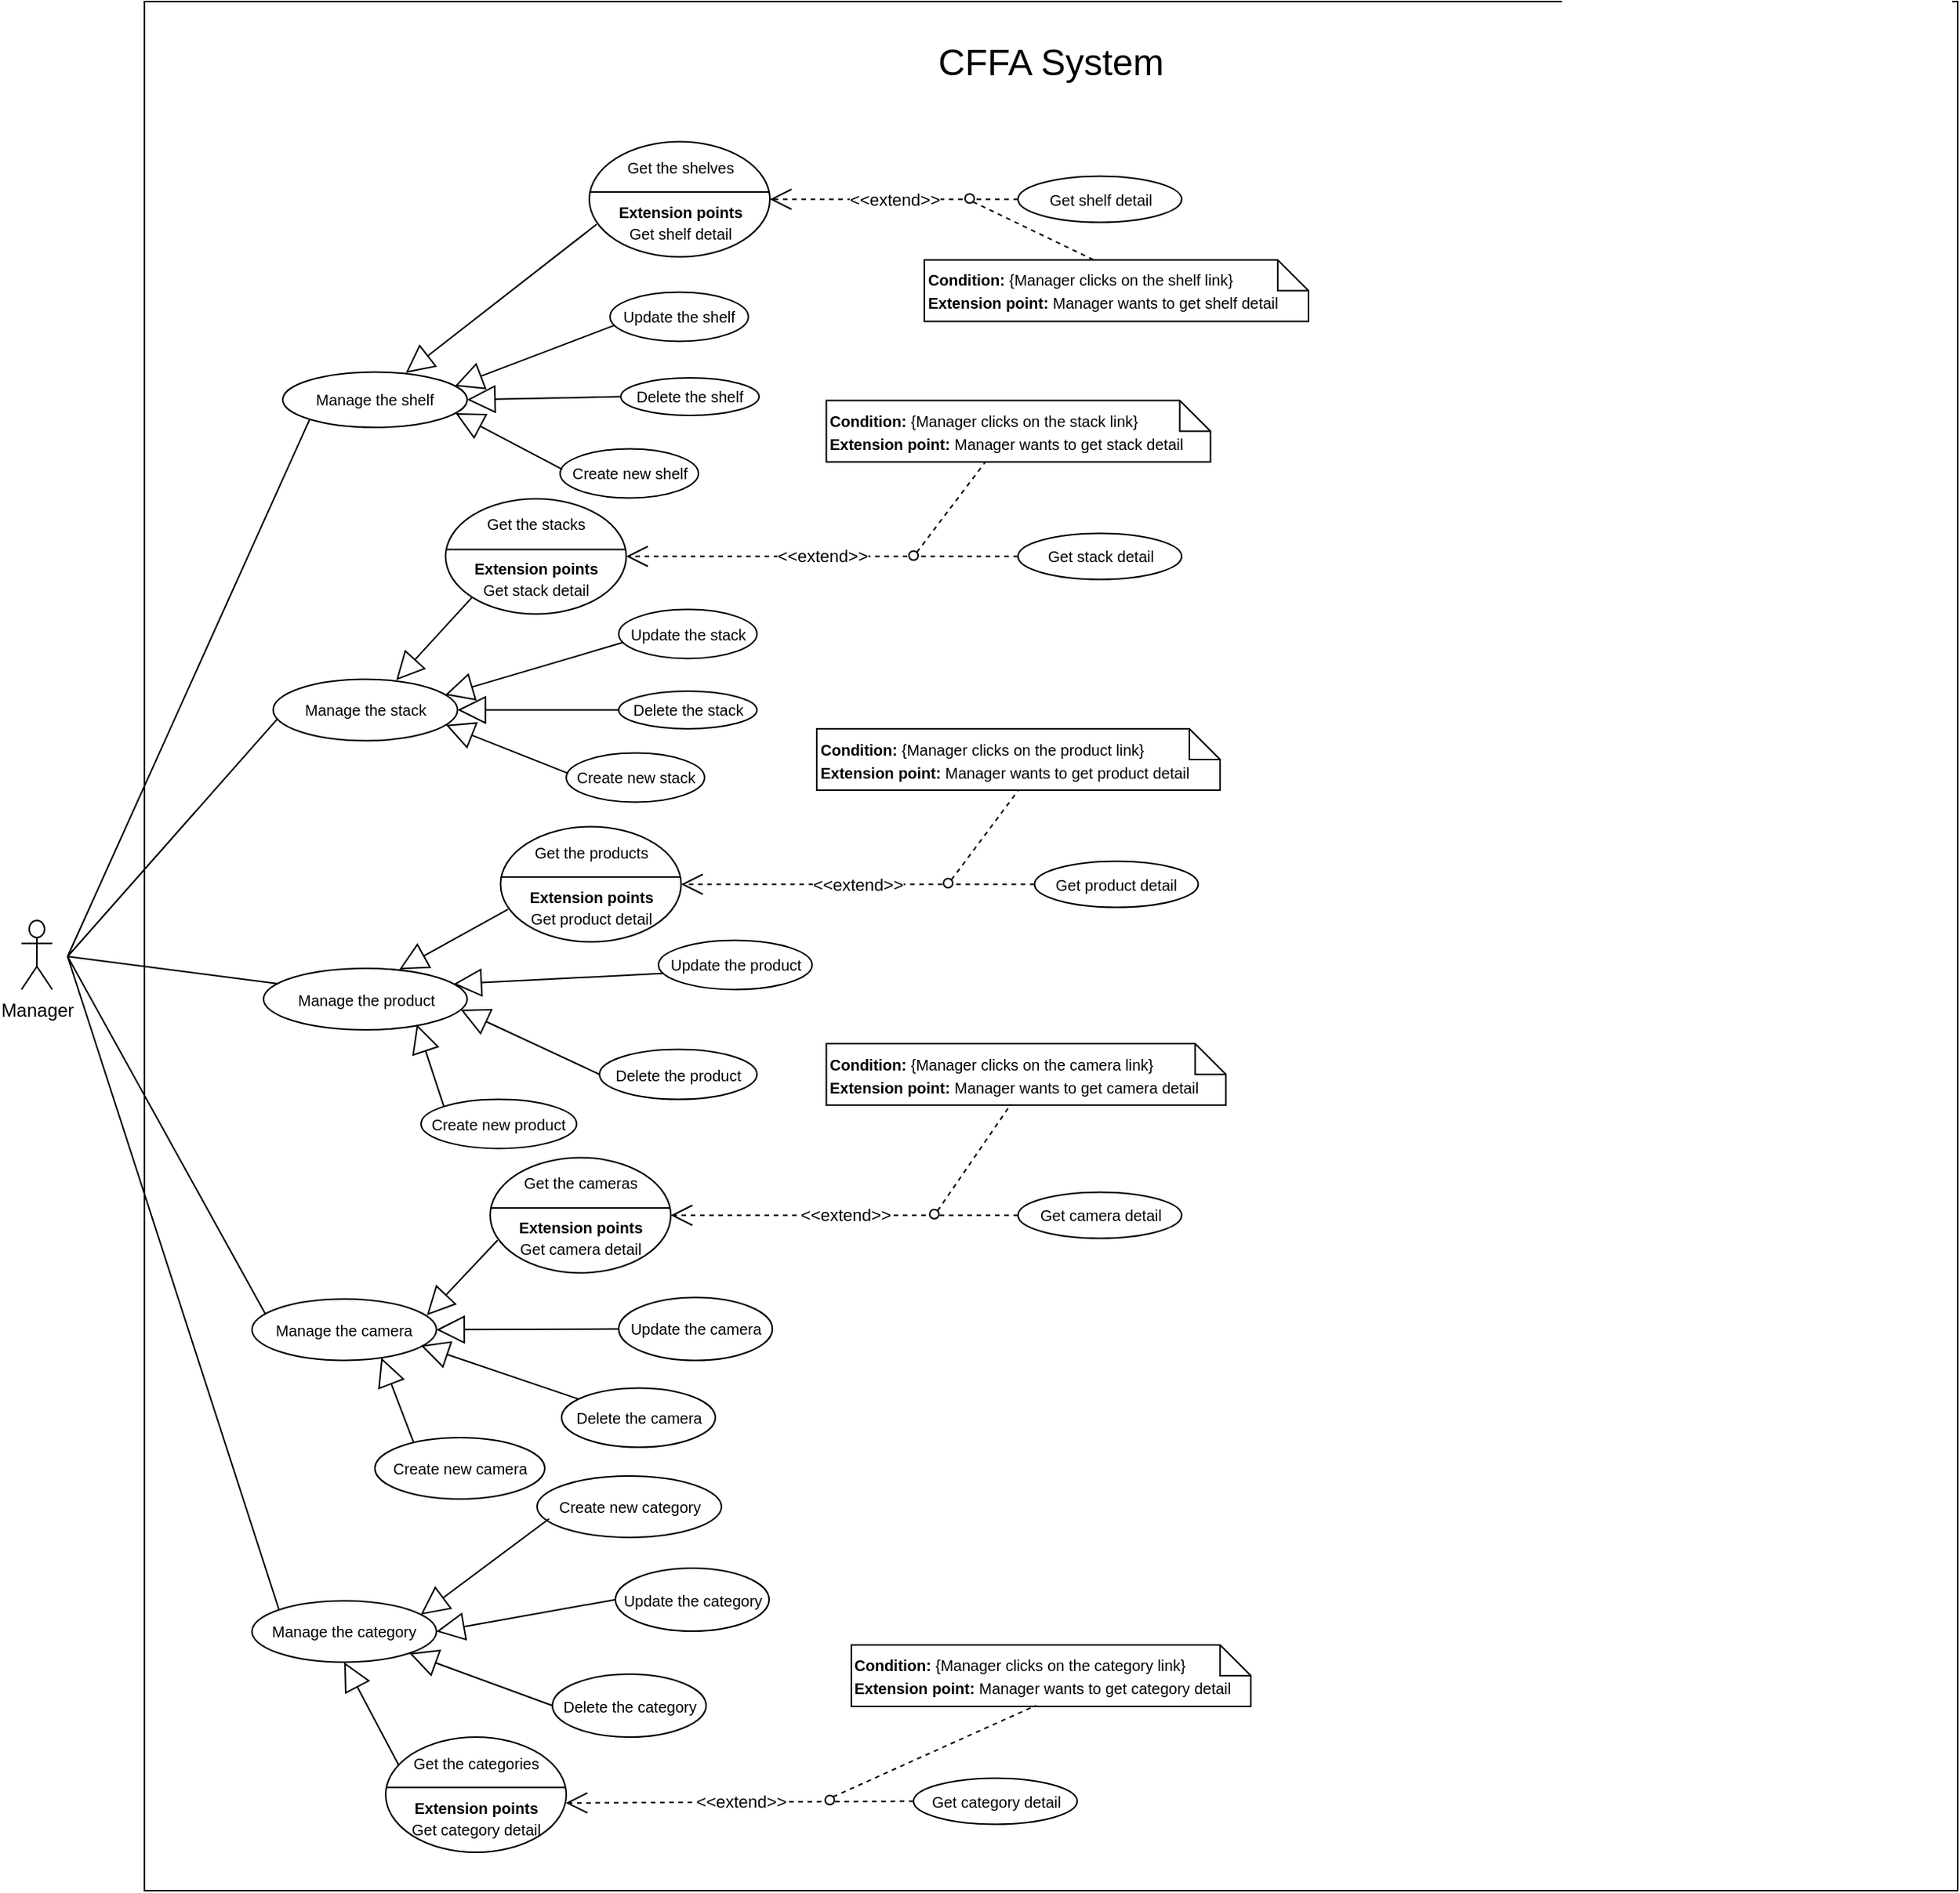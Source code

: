 <mxfile version="14.5.1" type="device" pages="26"><diagram id="6UJ6OiUAnsXP5WU5iYvn" name="Overview"><mxGraphModel dx="946" dy="1715" grid="1" gridSize="10" guides="1" tooltips="1" connect="1" arrows="1" fold="1" page="1" pageScale="1" pageWidth="850" pageHeight="1100" math="0" shadow="0"><root><mxCell id="0"/><mxCell id="1" parent="0"/><mxCell id="tI6X_pEvOobuKZceDdd3-5" value="" style="rounded=0;whiteSpace=wrap;html=1;" parent="1" vertex="1"><mxGeometry x="100" y="-930" width="1180" height="1230" as="geometry"/></mxCell><mxCell id="INBuplyQTcS28SzZKjMm-3" value="Manager" style="shape=umlActor;verticalLabelPosition=bottom;verticalAlign=top;html=1;outlineConnect=0;" parent="1" vertex="1"><mxGeometry x="20" y="-331.75" width="20" height="45" as="geometry"/></mxCell><mxCell id="INBuplyQTcS28SzZKjMm-4" value="&lt;span style=&quot;font-size: 24px&quot;&gt;CFFA System&lt;/span&gt;" style="text;html=1;strokeColor=none;fillColor=none;align=center;verticalAlign=middle;whiteSpace=wrap;rounded=0;" parent="1" vertex="1"><mxGeometry x="525" y="-900" width="330" height="20" as="geometry"/></mxCell><mxCell id="INBuplyQTcS28SzZKjMm-147" value="&lt;font style=&quot;font-size: 10px&quot;&gt;Get the shelves&lt;br&gt;&lt;br&gt;&lt;b&gt;Extension points&lt;/b&gt;&lt;br&gt;Get shelf detail&lt;br&gt;&lt;/font&gt;" style="ellipse;whiteSpace=wrap;html=1;" parent="1" vertex="1"><mxGeometry x="389.5" y="-838.75" width="117.5" height="75" as="geometry"/></mxCell><mxCell id="INBuplyQTcS28SzZKjMm-148" value="" style="line;strokeWidth=1;fillColor=none;align=left;verticalAlign=middle;spacingTop=-1;spacingLeft=3;spacingRight=3;rotatable=0;labelPosition=right;points=[];portConstraint=eastwest;fontSize=18;" parent="1" vertex="1"><mxGeometry x="389.5" y="-810" width="117" height="8" as="geometry"/></mxCell><mxCell id="INBuplyQTcS28SzZKjMm-149" value="&lt;font style=&quot;font-size: 10px&quot;&gt;Get shelf detail&lt;br&gt;&lt;/font&gt;" style="ellipse;whiteSpace=wrap;html=1;" parent="1" vertex="1"><mxGeometry x="668.5" y="-816.25" width="106.5" height="30" as="geometry"/></mxCell><mxCell id="INBuplyQTcS28SzZKjMm-152" value="&amp;lt;&amp;lt;extend&amp;gt;&amp;gt;" style="endArrow=open;endSize=12;dashed=1;html=1;exitX=0;exitY=0.5;exitDx=0;exitDy=0;" parent="1" source="INBuplyQTcS28SzZKjMm-149" target="INBuplyQTcS28SzZKjMm-147" edge="1"><mxGeometry width="160" relative="1" as="geometry"><mxPoint x="663.5" y="-467.17" as="sourcePoint"/><mxPoint x="823.5" y="-466.75" as="targetPoint"/></mxGeometry></mxCell><mxCell id="INBuplyQTcS28SzZKjMm-153" value="&lt;font style=&quot;font-size: 10px&quot;&gt;&lt;b&gt;Condition: &lt;/b&gt;{Manager clicks on the&amp;nbsp;&lt;span style=&quot;text-align: center&quot;&gt;shelf&lt;/span&gt;&amp;nbsp;link}&lt;br&gt;&lt;b&gt;Extension point:&amp;nbsp;&lt;/b&gt;Manager&amp;nbsp;wants to get&amp;nbsp;&lt;span style=&quot;text-align: center&quot;&gt;shelf&lt;/span&gt;&amp;nbsp;detail&lt;/font&gt;" style="shape=note;size=20;whiteSpace=wrap;html=1;align=left;" parent="1" vertex="1"><mxGeometry x="607.5" y="-761.75" width="250" height="40" as="geometry"/></mxCell><mxCell id="INBuplyQTcS28SzZKjMm-154" value="" style="endArrow=none;dashed=1;html=1;entryX=0.441;entryY=0;entryDx=0;entryDy=0;entryPerimeter=0;exitX=1;exitY=1;exitDx=0;exitDy=0;" parent="1" source="INBuplyQTcS28SzZKjMm-155" target="INBuplyQTcS28SzZKjMm-153" edge="1"><mxGeometry width="50" height="50" relative="1" as="geometry"><mxPoint x="588.5" y="-403.75" as="sourcePoint"/><mxPoint x="638.5" y="-453.75" as="targetPoint"/></mxGeometry></mxCell><mxCell id="INBuplyQTcS28SzZKjMm-155" value="" style="ellipse;whiteSpace=wrap;html=1;aspect=fixed;" parent="1" vertex="1"><mxGeometry x="634" y="-804.75" width="6" height="6" as="geometry"/></mxCell><mxCell id="INBuplyQTcS28SzZKjMm-156" value="&lt;font style=&quot;font-size: 10px&quot;&gt;Update the&amp;nbsp;&lt;/font&gt;&lt;span style=&quot;font-size: 10px&quot;&gt;shelf&lt;/span&gt;" style="ellipse;whiteSpace=wrap;html=1;fillColor=#ffffff;gradientColor=none;" parent="1" vertex="1"><mxGeometry x="403" y="-740.75" width="90" height="32" as="geometry"/></mxCell><mxCell id="INBuplyQTcS28SzZKjMm-157" value="&lt;font style=&quot;font-size: 10px&quot;&gt;Delete the&amp;nbsp;&lt;/font&gt;&lt;span style=&quot;font-size: 10px&quot;&gt;shelf&lt;/span&gt;" style="ellipse;whiteSpace=wrap;html=1;fillColor=#ffffff;gradientColor=none;" parent="1" vertex="1"><mxGeometry x="410" y="-685" width="90" height="24.5" as="geometry"/></mxCell><mxCell id="INBuplyQTcS28SzZKjMm-158" value="&lt;span style=&quot;font-size: 10px&quot;&gt;Create new&amp;nbsp;&lt;/span&gt;&lt;span style=&quot;font-size: 10px&quot;&gt;shelf&lt;/span&gt;" style="ellipse;whiteSpace=wrap;html=1;fillColor=#ffffff;gradientColor=none;" parent="1" vertex="1"><mxGeometry x="370.5" y="-638.75" width="90" height="32" as="geometry"/></mxCell><mxCell id="INBuplyQTcS28SzZKjMm-304" value="&lt;font style=&quot;font-size: 10px&quot;&gt;Manage the category&lt;/font&gt;" style="ellipse;whiteSpace=wrap;html=1;fillColor=#ffffff;gradientColor=none;" parent="1" vertex="1"><mxGeometry x="170" y="111.25" width="120" height="40" as="geometry"/></mxCell><mxCell id="INBuplyQTcS28SzZKjMm-305" value="&lt;font style=&quot;font-size: 10px&quot;&gt;Create new category&lt;/font&gt;" style="ellipse;whiteSpace=wrap;html=1;fillColor=#ffffff;gradientColor=none;" parent="1" vertex="1"><mxGeometry x="355.5" y="30" width="120" height="40" as="geometry"/></mxCell><mxCell id="INBuplyQTcS28SzZKjMm-307" value="" style="endArrow=block;endSize=16;endFill=0;html=1;entryX=0.915;entryY=0.225;entryDx=0;entryDy=0;entryPerimeter=0;exitX=0.065;exitY=0.696;exitDx=0;exitDy=0;exitPerimeter=0;" parent="1" source="INBuplyQTcS28SzZKjMm-305" target="INBuplyQTcS28SzZKjMm-304" edge="1"><mxGeometry width="160" relative="1" as="geometry"><mxPoint x="90" y="921.25" as="sourcePoint"/><mxPoint x="250" y="921.25" as="targetPoint"/></mxGeometry></mxCell><mxCell id="INBuplyQTcS28SzZKjMm-309" value="" style="endArrow=none;html=1;rounded=0;entryX=0;entryY=0;entryDx=0;entryDy=0;" parent="1" target="INBuplyQTcS28SzZKjMm-304" edge="1"><mxGeometry relative="1" as="geometry"><mxPoint x="50" y="-308.25" as="sourcePoint"/><mxPoint x="77.004" y="961.108" as="targetPoint"/></mxGeometry></mxCell><mxCell id="VjTI8gnujte1KdAlJKVW-1" value="&lt;font style=&quot;font-size: 10px&quot;&gt;Manage the shelf&lt;/font&gt;" style="ellipse;whiteSpace=wrap;html=1;" parent="1" vertex="1"><mxGeometry x="190" y="-688.75" width="120" height="36" as="geometry"/></mxCell><mxCell id="VjTI8gnujte1KdAlJKVW-13" value="" style="endArrow=block;endSize=16;endFill=0;html=1;entryX=0.667;entryY=0.017;entryDx=0;entryDy=0;entryPerimeter=0;exitX=0.041;exitY=0.717;exitDx=0;exitDy=0;exitPerimeter=0;" parent="1" source="INBuplyQTcS28SzZKjMm-147" target="VjTI8gnujte1KdAlJKVW-1" edge="1"><mxGeometry width="160" relative="1" as="geometry"><mxPoint x="409" y="-721.75" as="sourcePoint"/><mxPoint x="271.8" y="-702.75" as="targetPoint"/></mxGeometry></mxCell><mxCell id="VjTI8gnujte1KdAlJKVW-14" value="" style="endArrow=block;endSize=16;endFill=0;html=1;entryX=0.933;entryY=0.255;entryDx=0;entryDy=0;entryPerimeter=0;exitX=0.032;exitY=0.673;exitDx=0;exitDy=0;exitPerimeter=0;" parent="1" source="INBuplyQTcS28SzZKjMm-156" target="VjTI8gnujte1KdAlJKVW-1" edge="1"><mxGeometry width="160" relative="1" as="geometry"><mxPoint x="404.318" y="-774.975" as="sourcePoint"/><mxPoint x="280.04" y="-682.07" as="targetPoint"/></mxGeometry></mxCell><mxCell id="VjTI8gnujte1KdAlJKVW-15" value="" style="endArrow=block;endSize=16;endFill=0;html=1;entryX=1;entryY=0.5;entryDx=0;entryDy=0;exitX=0;exitY=0.5;exitDx=0;exitDy=0;" parent="1" source="INBuplyQTcS28SzZKjMm-157" target="VjTI8gnujte1KdAlJKVW-1" edge="1"><mxGeometry width="160" relative="1" as="geometry"><mxPoint x="422.88" y="-709.214" as="sourcePoint"/><mxPoint x="311.96" y="-672.55" as="targetPoint"/></mxGeometry></mxCell><mxCell id="VjTI8gnujte1KdAlJKVW-16" value="" style="endArrow=block;endSize=16;endFill=0;html=1;entryX=0.937;entryY=0.743;entryDx=0;entryDy=0;exitX=0.015;exitY=0.417;exitDx=0;exitDy=0;entryPerimeter=0;exitPerimeter=0;" parent="1" source="INBuplyQTcS28SzZKjMm-158" target="VjTI8gnujte1KdAlJKVW-1" edge="1"><mxGeometry width="160" relative="1" as="geometry"><mxPoint x="420.0" y="-662.75" as="sourcePoint"/><mxPoint x="320" y="-662.75" as="targetPoint"/></mxGeometry></mxCell><mxCell id="VjTI8gnujte1KdAlJKVW-18" value="" style="endArrow=none;html=1;rounded=0;entryX=0;entryY=1;entryDx=0;entryDy=0;" parent="1" target="VjTI8gnujte1KdAlJKVW-1" edge="1"><mxGeometry relative="1" as="geometry"><mxPoint x="50" y="-308.25" as="sourcePoint"/><mxPoint x="162.574" y="760.178" as="targetPoint"/></mxGeometry></mxCell><mxCell id="VjTI8gnujte1KdAlJKVW-19" value="&lt;font style=&quot;font-size: 10px&quot;&gt;Get the stacks&lt;br&gt;&lt;br&gt;&lt;b&gt;Extension points&lt;/b&gt;&lt;br&gt;Get stack detail&lt;br&gt;&lt;/font&gt;" style="ellipse;whiteSpace=wrap;html=1;" parent="1" vertex="1"><mxGeometry x="296" y="-606.25" width="117.5" height="75" as="geometry"/></mxCell><mxCell id="VjTI8gnujte1KdAlJKVW-20" value="" style="line;strokeWidth=1;fillColor=none;align=left;verticalAlign=middle;spacingTop=-1;spacingLeft=3;spacingRight=3;rotatable=0;labelPosition=right;points=[];portConstraint=eastwest;fontSize=18;" parent="1" vertex="1"><mxGeometry x="296.25" y="-577.25" width="117" height="8" as="geometry"/></mxCell><mxCell id="VjTI8gnujte1KdAlJKVW-21" value="&lt;font style=&quot;font-size: 10px&quot;&gt;Get stack detail&lt;br&gt;&lt;/font&gt;" style="ellipse;whiteSpace=wrap;html=1;" parent="1" vertex="1"><mxGeometry x="668.5" y="-583.75" width="106.5" height="30" as="geometry"/></mxCell><mxCell id="VjTI8gnujte1KdAlJKVW-22" value="&amp;lt;&amp;lt;extend&amp;gt;&amp;gt;" style="endArrow=open;endSize=12;dashed=1;html=1;exitX=0;exitY=0.5;exitDx=0;exitDy=0;" parent="1" source="VjTI8gnujte1KdAlJKVW-21" target="VjTI8gnujte1KdAlJKVW-19" edge="1"><mxGeometry width="160" relative="1" as="geometry"><mxPoint x="663.5" y="-177.17" as="sourcePoint"/><mxPoint x="823.5" y="-176.75" as="targetPoint"/></mxGeometry></mxCell><mxCell id="VjTI8gnujte1KdAlJKVW-23" value="&lt;font style=&quot;font-size: 10px&quot;&gt;&lt;b&gt;Condition: &lt;/b&gt;{Manager&amp;nbsp;clicks on the&amp;nbsp;&lt;span style=&quot;text-align: center&quot;&gt;stack&lt;/span&gt;&amp;nbsp;link}&lt;br&gt;&lt;b&gt;Extension point:&amp;nbsp;&lt;/b&gt;Manager&amp;nbsp;wants to get&amp;nbsp;&lt;span style=&quot;text-align: center&quot;&gt;stack&lt;/span&gt;&amp;nbsp;detail&lt;/font&gt;" style="shape=note;size=20;whiteSpace=wrap;html=1;align=left;" parent="1" vertex="1"><mxGeometry x="543.75" y="-670.25" width="250" height="40" as="geometry"/></mxCell><mxCell id="VjTI8gnujte1KdAlJKVW-24" value="" style="endArrow=none;dashed=1;html=1;entryX=0.414;entryY=1;entryDx=0;entryDy=0;entryPerimeter=0;exitX=1;exitY=0;exitDx=0;exitDy=0;" parent="1" source="VjTI8gnujte1KdAlJKVW-25" target="VjTI8gnujte1KdAlJKVW-23" edge="1"><mxGeometry width="50" height="50" relative="1" as="geometry"><mxPoint x="588.5" y="-113.75" as="sourcePoint"/><mxPoint x="638.5" y="-163.75" as="targetPoint"/></mxGeometry></mxCell><mxCell id="VjTI8gnujte1KdAlJKVW-25" value="" style="ellipse;whiteSpace=wrap;html=1;aspect=fixed;" parent="1" vertex="1"><mxGeometry x="597.5" y="-572.25" width="6" height="6" as="geometry"/></mxCell><mxCell id="VjTI8gnujte1KdAlJKVW-26" value="&lt;font style=&quot;font-size: 10px&quot;&gt;Update the&amp;nbsp;&lt;/font&gt;&lt;span style=&quot;font-size: 10px&quot;&gt;stack&lt;/span&gt;" style="ellipse;whiteSpace=wrap;html=1;fillColor=#ffffff;gradientColor=none;" parent="1" vertex="1"><mxGeometry x="408.63" y="-534.25" width="90" height="32" as="geometry"/></mxCell><mxCell id="VjTI8gnujte1KdAlJKVW-27" value="&lt;font style=&quot;font-size: 10px&quot;&gt;&lt;font style=&quot;font-size: 10px&quot;&gt;Delete the&amp;nbsp;&lt;/font&gt;stack&lt;/font&gt;" style="ellipse;whiteSpace=wrap;html=1;fillColor=#ffffff;gradientColor=none;" parent="1" vertex="1"><mxGeometry x="408.63" y="-481" width="90" height="24.5" as="geometry"/></mxCell><mxCell id="VjTI8gnujte1KdAlJKVW-28" value="&lt;font style=&quot;font-size: 10px&quot;&gt;Create new&amp;nbsp;stack&lt;/font&gt;" style="ellipse;whiteSpace=wrap;html=1;fillColor=#ffffff;gradientColor=none;" parent="1" vertex="1"><mxGeometry x="374.5" y="-440.75" width="90" height="32" as="geometry"/></mxCell><mxCell id="VjTI8gnujte1KdAlJKVW-30" value="&lt;font style=&quot;font-size: 10px&quot;&gt;Manage the stack&lt;/font&gt;" style="ellipse;whiteSpace=wrap;html=1;" parent="1" vertex="1"><mxGeometry x="183.75" y="-488.75" width="120" height="40" as="geometry"/></mxCell><mxCell id="VjTI8gnujte1KdAlJKVW-31" value="" style="endArrow=block;endSize=16;endFill=0;html=1;entryX=0.667;entryY=0.017;entryDx=0;entryDy=0;entryPerimeter=0;exitX=0;exitY=1;exitDx=0;exitDy=0;" parent="1" source="VjTI8gnujte1KdAlJKVW-19" target="VjTI8gnujte1KdAlJKVW-30" edge="1"><mxGeometry width="160" relative="1" as="geometry"><mxPoint x="409" y="-431.75" as="sourcePoint"/><mxPoint x="271.8" y="-412.75" as="targetPoint"/></mxGeometry></mxCell><mxCell id="VjTI8gnujte1KdAlJKVW-32" value="" style="endArrow=block;endSize=16;endFill=0;html=1;entryX=0.933;entryY=0.255;entryDx=0;entryDy=0;entryPerimeter=0;exitX=0.032;exitY=0.673;exitDx=0;exitDy=0;exitPerimeter=0;" parent="1" source="VjTI8gnujte1KdAlJKVW-26" target="VjTI8gnujte1KdAlJKVW-30" edge="1"><mxGeometry width="160" relative="1" as="geometry"><mxPoint x="404.318" y="-484.975" as="sourcePoint"/><mxPoint x="280.04" y="-392.07" as="targetPoint"/></mxGeometry></mxCell><mxCell id="VjTI8gnujte1KdAlJKVW-33" value="" style="endArrow=block;endSize=16;endFill=0;html=1;entryX=1;entryY=0.5;entryDx=0;entryDy=0;exitX=0;exitY=0.5;exitDx=0;exitDy=0;" parent="1" source="VjTI8gnujte1KdAlJKVW-27" target="VjTI8gnujte1KdAlJKVW-30" edge="1"><mxGeometry width="160" relative="1" as="geometry"><mxPoint x="422.88" y="-419.214" as="sourcePoint"/><mxPoint x="311.96" y="-382.55" as="targetPoint"/></mxGeometry></mxCell><mxCell id="VjTI8gnujte1KdAlJKVW-34" value="" style="endArrow=block;endSize=16;endFill=0;html=1;entryX=0.937;entryY=0.743;entryDx=0;entryDy=0;exitX=0.015;exitY=0.417;exitDx=0;exitDy=0;entryPerimeter=0;exitPerimeter=0;" parent="1" source="VjTI8gnujte1KdAlJKVW-28" target="VjTI8gnujte1KdAlJKVW-30" edge="1"><mxGeometry width="160" relative="1" as="geometry"><mxPoint x="420.0" y="-372.75" as="sourcePoint"/><mxPoint x="320" y="-372.75" as="targetPoint"/></mxGeometry></mxCell><mxCell id="VjTI8gnujte1KdAlJKVW-36" value="" style="endArrow=none;html=1;rounded=0;entryX=0.024;entryY=0.642;entryDx=0;entryDy=0;entryPerimeter=0;" parent="1" target="VjTI8gnujte1KdAlJKVW-30" edge="1"><mxGeometry relative="1" as="geometry"><mxPoint x="50" y="-308.25" as="sourcePoint"/><mxPoint x="217.574" y="-648.608" as="targetPoint"/></mxGeometry></mxCell><mxCell id="VjTI8gnujte1KdAlJKVW-37" value="&lt;font style=&quot;font-size: 10px&quot;&gt;Get the products&lt;br&gt;&lt;br&gt;&lt;b&gt;Extension points&lt;/b&gt;&lt;br&gt;Get product detail&lt;br&gt;&lt;/font&gt;" style="ellipse;whiteSpace=wrap;html=1;" parent="1" vertex="1"><mxGeometry x="331.75" y="-392.75" width="117.5" height="75" as="geometry"/></mxCell><mxCell id="VjTI8gnujte1KdAlJKVW-38" value="" style="line;strokeWidth=1;fillColor=none;align=left;verticalAlign=middle;spacingTop=-1;spacingLeft=3;spacingRight=3;rotatable=0;labelPosition=right;points=[];portConstraint=eastwest;fontSize=18;" parent="1" vertex="1"><mxGeometry x="331.75" y="-364" width="117" height="8" as="geometry"/></mxCell><mxCell id="VjTI8gnujte1KdAlJKVW-39" value="&lt;font style=&quot;font-size: 10px&quot;&gt;Get product detail&lt;br&gt;&lt;/font&gt;" style="ellipse;whiteSpace=wrap;html=1;" parent="1" vertex="1"><mxGeometry x="679.25" y="-370.25" width="106.5" height="30" as="geometry"/></mxCell><mxCell id="VjTI8gnujte1KdAlJKVW-40" value="&amp;lt;&amp;lt;extend&amp;gt;&amp;gt;" style="endArrow=open;endSize=12;dashed=1;html=1;exitX=0;exitY=0.5;exitDx=0;exitDy=0;" parent="1" source="VjTI8gnujte1KdAlJKVW-39" target="VjTI8gnujte1KdAlJKVW-37" edge="1"><mxGeometry width="160" relative="1" as="geometry"><mxPoint x="676" y="128.83" as="sourcePoint"/><mxPoint x="836" y="129.25" as="targetPoint"/></mxGeometry></mxCell><mxCell id="VjTI8gnujte1KdAlJKVW-41" value="&lt;font style=&quot;font-size: 10px&quot;&gt;&lt;b&gt;Condition: &lt;/b&gt;{Manager&amp;nbsp;clicks on the&amp;nbsp;&lt;span style=&quot;text-align: center&quot;&gt;product&lt;/span&gt;&amp;nbsp;link}&lt;br&gt;&lt;b&gt;Extension point:&amp;nbsp;&lt;/b&gt;Manager&amp;nbsp;wants to get&amp;nbsp;&lt;span style=&quot;text-align: center&quot;&gt;product&lt;/span&gt;&amp;nbsp;detail&lt;/font&gt;" style="shape=note;size=20;whiteSpace=wrap;html=1;align=left;" parent="1" vertex="1"><mxGeometry x="537.5" y="-456.5" width="262.5" height="40" as="geometry"/></mxCell><mxCell id="VjTI8gnujte1KdAlJKVW-42" value="" style="endArrow=none;dashed=1;html=1;entryX=0.5;entryY=1;entryDx=0;entryDy=0;entryPerimeter=0;exitX=1;exitY=0;exitDx=0;exitDy=0;" parent="1" source="VjTI8gnujte1KdAlJKVW-43" target="VjTI8gnujte1KdAlJKVW-41" edge="1"><mxGeometry width="50" height="50" relative="1" as="geometry"><mxPoint x="518.5" y="9.25" as="sourcePoint"/><mxPoint x="568.5" y="-40.75" as="targetPoint"/></mxGeometry></mxCell><mxCell id="VjTI8gnujte1KdAlJKVW-43" value="" style="ellipse;whiteSpace=wrap;html=1;aspect=fixed;" parent="1" vertex="1"><mxGeometry x="620" y="-359" width="6" height="6" as="geometry"/></mxCell><mxCell id="VjTI8gnujte1KdAlJKVW-44" value="&lt;font style=&quot;font-size: 10px&quot;&gt;Update the product&lt;/font&gt;" style="ellipse;whiteSpace=wrap;html=1;fillColor=#ffffff;gradientColor=none;" parent="1" vertex="1"><mxGeometry x="434.5" y="-318.75" width="100" height="32" as="geometry"/></mxCell><mxCell id="VjTI8gnujte1KdAlJKVW-45" value="&lt;font style=&quot;font-size: 10px&quot;&gt;Delete the product&lt;/font&gt;" style="ellipse;whiteSpace=wrap;html=1;fillColor=#ffffff;gradientColor=none;" parent="1" vertex="1"><mxGeometry x="396.13" y="-247.75" width="102.5" height="32.5" as="geometry"/></mxCell><mxCell id="VjTI8gnujte1KdAlJKVW-46" value="&lt;span style=&quot;font-size: 10px&quot;&gt;Create new product&lt;/span&gt;" style="ellipse;whiteSpace=wrap;html=1;fillColor=#ffffff;gradientColor=none;" parent="1" vertex="1"><mxGeometry x="280" y="-215.25" width="101.25" height="32" as="geometry"/></mxCell><mxCell id="VjTI8gnujte1KdAlJKVW-48" value="&lt;font style=&quot;font-size: 10px&quot;&gt;Manage the product&lt;/font&gt;" style="ellipse;whiteSpace=wrap;html=1;" parent="1" vertex="1"><mxGeometry x="177.5" y="-300.5" width="132.5" height="40" as="geometry"/></mxCell><mxCell id="VjTI8gnujte1KdAlJKVW-49" value="" style="endArrow=block;endSize=16;endFill=0;html=1;entryX=0.667;entryY=0.017;entryDx=0;entryDy=0;entryPerimeter=0;exitX=0.041;exitY=0.717;exitDx=0;exitDy=0;exitPerimeter=0;" parent="1" source="VjTI8gnujte1KdAlJKVW-37" target="VjTI8gnujte1KdAlJKVW-48" edge="1"><mxGeometry width="160" relative="1" as="geometry"><mxPoint x="421.5" y="-125.75" as="sourcePoint"/><mxPoint x="284.3" y="-106.75" as="targetPoint"/></mxGeometry></mxCell><mxCell id="VjTI8gnujte1KdAlJKVW-50" value="" style="endArrow=block;endSize=16;endFill=0;html=1;entryX=0.933;entryY=0.255;entryDx=0;entryDy=0;entryPerimeter=0;exitX=0.032;exitY=0.673;exitDx=0;exitDy=0;exitPerimeter=0;" parent="1" source="VjTI8gnujte1KdAlJKVW-44" target="VjTI8gnujte1KdAlJKVW-48" edge="1"><mxGeometry width="160" relative="1" as="geometry"><mxPoint x="416.818" y="-178.975" as="sourcePoint"/><mxPoint x="292.54" y="-86.07" as="targetPoint"/></mxGeometry></mxCell><mxCell id="VjTI8gnujte1KdAlJKVW-51" value="" style="endArrow=block;endSize=16;endFill=0;html=1;exitX=0;exitY=0.5;exitDx=0;exitDy=0;entryX=0.969;entryY=0.674;entryDx=0;entryDy=0;entryPerimeter=0;" parent="1" source="VjTI8gnujte1KdAlJKVW-45" target="VjTI8gnujte1KdAlJKVW-48" edge="1"><mxGeometry width="160" relative="1" as="geometry"><mxPoint x="435.38" y="-113.214" as="sourcePoint"/><mxPoint x="324.46" y="-76.55" as="targetPoint"/></mxGeometry></mxCell><mxCell id="VjTI8gnujte1KdAlJKVW-52" value="" style="endArrow=block;endSize=16;endFill=0;html=1;entryX=0.753;entryY=0.912;entryDx=0;entryDy=0;exitX=0;exitY=0;exitDx=0;exitDy=0;entryPerimeter=0;" parent="1" source="VjTI8gnujte1KdAlJKVW-46" target="VjTI8gnujte1KdAlJKVW-48" edge="1"><mxGeometry width="160" relative="1" as="geometry"><mxPoint x="432.5" y="-66.75" as="sourcePoint"/><mxPoint x="332.5" y="-66.75" as="targetPoint"/></mxGeometry></mxCell><mxCell id="VjTI8gnujte1KdAlJKVW-55" value="&lt;font style=&quot;font-size: 10px&quot;&gt;Get the cameras&lt;br&gt;&lt;br&gt;&lt;b&gt;Extension points&lt;/b&gt;&lt;br&gt;Get camera detail&lt;br&gt;&lt;/font&gt;" style="ellipse;whiteSpace=wrap;html=1;" parent="1" vertex="1"><mxGeometry x="325" y="-177.25" width="117.5" height="75" as="geometry"/></mxCell><mxCell id="VjTI8gnujte1KdAlJKVW-56" value="" style="line;strokeWidth=1;fillColor=none;align=left;verticalAlign=middle;spacingTop=-1;spacingLeft=3;spacingRight=3;rotatable=0;labelPosition=right;points=[];portConstraint=eastwest;fontSize=18;" parent="1" vertex="1"><mxGeometry x="325" y="-148.5" width="117" height="8" as="geometry"/></mxCell><mxCell id="VjTI8gnujte1KdAlJKVW-57" value="&lt;font style=&quot;font-size: 10px&quot;&gt;Get camera detail&lt;br&gt;&lt;/font&gt;" style="ellipse;whiteSpace=wrap;html=1;" parent="1" vertex="1"><mxGeometry x="668.5" y="-154.75" width="106.5" height="30" as="geometry"/></mxCell><mxCell id="VjTI8gnujte1KdAlJKVW-58" value="&amp;lt;&amp;lt;extend&amp;gt;&amp;gt;" style="endArrow=open;endSize=12;dashed=1;html=1;exitX=0;exitY=0.5;exitDx=0;exitDy=0;" parent="1" source="VjTI8gnujte1KdAlJKVW-57" target="VjTI8gnujte1KdAlJKVW-55" edge="1"><mxGeometry width="160" relative="1" as="geometry"><mxPoint x="665.25" y="422.83" as="sourcePoint"/><mxPoint x="825.25" y="423.25" as="targetPoint"/></mxGeometry></mxCell><mxCell id="VjTI8gnujte1KdAlJKVW-59" value="&lt;font style=&quot;font-size: 10px&quot;&gt;&lt;b&gt;Condition: &lt;/b&gt;{Manager&amp;nbsp;clicks on the&amp;nbsp;&lt;span style=&quot;text-align: center&quot;&gt;camera&lt;/span&gt;&amp;nbsp;link}&lt;br&gt;&lt;b&gt;Extension point:&amp;nbsp;&lt;/b&gt;Manager&amp;nbsp;wants to get&amp;nbsp;&lt;span style=&quot;text-align: center&quot;&gt;camera&lt;/span&gt;&amp;nbsp;detail&lt;/font&gt;" style="shape=note;size=20;whiteSpace=wrap;html=1;align=left;" parent="1" vertex="1"><mxGeometry x="543.75" y="-251.5" width="260" height="40" as="geometry"/></mxCell><mxCell id="VjTI8gnujte1KdAlJKVW-60" value="" style="endArrow=none;dashed=1;html=1;entryX=0.462;entryY=0.985;entryDx=0;entryDy=0;entryPerimeter=0;exitX=1;exitY=0;exitDx=0;exitDy=0;" parent="1" source="VjTI8gnujte1KdAlJKVW-61" target="VjTI8gnujte1KdAlJKVW-59" edge="1"><mxGeometry width="50" height="50" relative="1" as="geometry"><mxPoint x="590.25" y="486.25" as="sourcePoint"/><mxPoint x="640.25" y="436.25" as="targetPoint"/></mxGeometry></mxCell><mxCell id="VjTI8gnujte1KdAlJKVW-61" value="" style="ellipse;whiteSpace=wrap;html=1;aspect=fixed;" parent="1" vertex="1"><mxGeometry x="611" y="-143.5" width="6" height="6" as="geometry"/></mxCell><mxCell id="VjTI8gnujte1KdAlJKVW-62" value="&lt;font style=&quot;font-size: 10px&quot;&gt;Update the&amp;nbsp;&lt;/font&gt;&lt;span style=&quot;font-size: 10px&quot;&gt;camera&lt;/span&gt;" style="ellipse;whiteSpace=wrap;html=1;fillColor=#ffffff;gradientColor=none;" parent="1" vertex="1"><mxGeometry x="408.63" y="-86.25" width="100" height="41" as="geometry"/></mxCell><mxCell id="VjTI8gnujte1KdAlJKVW-63" value="&lt;font style=&quot;font-size: 10px&quot;&gt;Delete the camera&lt;/font&gt;" style="ellipse;whiteSpace=wrap;html=1;fillColor=#ffffff;gradientColor=none;" parent="1" vertex="1"><mxGeometry x="371.5" y="-27.25" width="100" height="38.5" as="geometry"/></mxCell><mxCell id="VjTI8gnujte1KdAlJKVW-64" value="&lt;span style=&quot;font-size: 10px&quot;&gt;Create new&amp;nbsp;&lt;/span&gt;&lt;span style=&quot;font-size: 10px&quot;&gt;camera&lt;/span&gt;" style="ellipse;whiteSpace=wrap;html=1;fillColor=#ffffff;gradientColor=none;" parent="1" vertex="1"><mxGeometry x="250" y="5" width="110.5" height="40" as="geometry"/></mxCell><mxCell id="VjTI8gnujte1KdAlJKVW-66" value="&lt;font style=&quot;font-size: 10px&quot;&gt;Manage the camera&lt;/font&gt;" style="ellipse;whiteSpace=wrap;html=1;" parent="1" vertex="1"><mxGeometry x="170" y="-85.25" width="120" height="40" as="geometry"/></mxCell><mxCell id="VjTI8gnujte1KdAlJKVW-67" value="" style="endArrow=block;endSize=16;endFill=0;html=1;entryX=0.948;entryY=0.265;entryDx=0;entryDy=0;entryPerimeter=0;exitX=0.041;exitY=0.717;exitDx=0;exitDy=0;exitPerimeter=0;" parent="1" source="VjTI8gnujte1KdAlJKVW-55" target="VjTI8gnujte1KdAlJKVW-66" edge="1"><mxGeometry width="160" relative="1" as="geometry"><mxPoint x="410.75" y="168.25" as="sourcePoint"/><mxPoint x="273.55" y="187.25" as="targetPoint"/></mxGeometry></mxCell><mxCell id="VjTI8gnujte1KdAlJKVW-68" value="" style="endArrow=block;endSize=16;endFill=0;html=1;entryX=1;entryY=0.5;entryDx=0;entryDy=0;exitX=0;exitY=0.5;exitDx=0;exitDy=0;" parent="1" source="VjTI8gnujte1KdAlJKVW-62" target="VjTI8gnujte1KdAlJKVW-66" edge="1"><mxGeometry width="160" relative="1" as="geometry"><mxPoint x="406.068" y="115.025" as="sourcePoint"/><mxPoint x="281.79" y="207.93" as="targetPoint"/></mxGeometry></mxCell><mxCell id="VjTI8gnujte1KdAlJKVW-69" value="" style="endArrow=block;endSize=16;endFill=0;html=1;entryX=0.915;entryY=0.757;entryDx=0;entryDy=0;exitX=0.107;exitY=0.184;exitDx=0;exitDy=0;entryPerimeter=0;exitPerimeter=0;" parent="1" source="VjTI8gnujte1KdAlJKVW-63" target="VjTI8gnujte1KdAlJKVW-66" edge="1"><mxGeometry width="160" relative="1" as="geometry"><mxPoint x="424.63" y="180.786" as="sourcePoint"/><mxPoint x="313.71" y="217.45" as="targetPoint"/></mxGeometry></mxCell><mxCell id="VjTI8gnujte1KdAlJKVW-70" value="" style="endArrow=block;endSize=16;endFill=0;html=1;exitX=0.228;exitY=0.08;exitDx=0;exitDy=0;exitPerimeter=0;entryX=0.701;entryY=0.956;entryDx=0;entryDy=0;entryPerimeter=0;" parent="1" source="VjTI8gnujte1KdAlJKVW-64" target="VjTI8gnujte1KdAlJKVW-66" edge="1"><mxGeometry width="160" relative="1" as="geometry"><mxPoint x="421.75" y="227.25" as="sourcePoint"/><mxPoint x="251" y="-48.25" as="targetPoint"/></mxGeometry></mxCell><mxCell id="VjTI8gnujte1KdAlJKVW-80" value="" style="endArrow=none;html=1;rounded=0;entryX=0.072;entryY=0.25;entryDx=0;entryDy=0;entryPerimeter=0;" parent="1" target="VjTI8gnujte1KdAlJKVW-48" edge="1"><mxGeometry relative="1" as="geometry"><mxPoint x="50" y="-308.25" as="sourcePoint"/><mxPoint x="202.88" y="-367.07" as="targetPoint"/></mxGeometry></mxCell><mxCell id="VjTI8gnujte1KdAlJKVW-81" value="" style="endArrow=none;html=1;rounded=0;entryX=0.072;entryY=0.24;entryDx=0;entryDy=0;entryPerimeter=0;" parent="1" target="VjTI8gnujte1KdAlJKVW-66" edge="1"><mxGeometry relative="1" as="geometry"><mxPoint x="50" y="-308.25" as="sourcePoint"/><mxPoint x="197.04" y="-174.75" as="targetPoint"/></mxGeometry></mxCell><mxCell id="VjTI8gnujte1KdAlJKVW-83" value="&lt;font style=&quot;font-size: 10px&quot;&gt;Update the&amp;nbsp;&lt;/font&gt;&lt;span style=&quot;font-size: 10px&quot;&gt;category&lt;/span&gt;" style="ellipse;whiteSpace=wrap;html=1;fillColor=#ffffff;gradientColor=none;" parent="1" vertex="1"><mxGeometry x="406.5" y="90" width="100" height="41" as="geometry"/></mxCell><mxCell id="VjTI8gnujte1KdAlJKVW-84" value="" style="endArrow=block;endSize=16;endFill=0;html=1;entryX=1;entryY=0.5;entryDx=0;entryDy=0;exitX=0;exitY=0.5;exitDx=0;exitDy=0;" parent="1" source="VjTI8gnujte1KdAlJKVW-83" target="INBuplyQTcS28SzZKjMm-304" edge="1"><mxGeometry width="160" relative="1" as="geometry"><mxPoint x="407.38" y="241.25" as="sourcePoint"/><mxPoint x="304.5" y="240.43" as="targetPoint"/></mxGeometry></mxCell><mxCell id="_6DF4J9QmeOEuYQSjcad-1" value="&lt;font style=&quot;font-size: 10px&quot;&gt;Get category detail&lt;br&gt;&lt;/font&gt;" style="ellipse;whiteSpace=wrap;html=1;" parent="1" vertex="1"><mxGeometry x="600.5" y="226.75" width="106.5" height="30" as="geometry"/></mxCell><mxCell id="_6DF4J9QmeOEuYQSjcad-2" value="&amp;lt;&amp;lt;extend&amp;gt;&amp;gt;" style="endArrow=open;endSize=12;dashed=1;html=1;exitX=0;exitY=0.5;exitDx=0;exitDy=0;entryX=0.997;entryY=0.572;entryDx=0;entryDy=0;entryPerimeter=0;" parent="1" source="_6DF4J9QmeOEuYQSjcad-1" target="_6DF4J9QmeOEuYQSjcad-7" edge="1"><mxGeometry width="160" relative="1" as="geometry"><mxPoint x="597.25" y="804.33" as="sourcePoint"/><mxPoint x="374.5" y="241.75" as="targetPoint"/></mxGeometry></mxCell><mxCell id="_6DF4J9QmeOEuYQSjcad-3" value="&lt;font style=&quot;font-size: 10px&quot;&gt;&lt;b&gt;Condition: &lt;/b&gt;{Manager&amp;nbsp;clicks on the&amp;nbsp;&lt;span style=&quot;text-align: center&quot;&gt;category&lt;/span&gt;&amp;nbsp;link}&lt;br&gt;&lt;b&gt;Extension point:&amp;nbsp;&lt;/b&gt;Manager&amp;nbsp;wants to get&amp;nbsp;&lt;span style=&quot;text-align: center&quot;&gt;category&lt;/span&gt;&amp;nbsp;detail&lt;/font&gt;" style="shape=note;size=20;whiteSpace=wrap;html=1;align=left;" parent="1" vertex="1"><mxGeometry x="560" y="140" width="260" height="40" as="geometry"/></mxCell><mxCell id="_6DF4J9QmeOEuYQSjcad-4" value="" style="endArrow=none;dashed=1;html=1;entryX=0.462;entryY=0.985;entryDx=0;entryDy=0;entryPerimeter=0;exitX=1;exitY=0;exitDx=0;exitDy=0;" parent="1" source="_6DF4J9QmeOEuYQSjcad-5" target="_6DF4J9QmeOEuYQSjcad-3" edge="1"><mxGeometry width="50" height="50" relative="1" as="geometry"><mxPoint x="522.25" y="867.75" as="sourcePoint"/><mxPoint x="572.25" y="817.75" as="targetPoint"/></mxGeometry></mxCell><mxCell id="_6DF4J9QmeOEuYQSjcad-5" value="" style="ellipse;whiteSpace=wrap;html=1;aspect=fixed;" parent="1" vertex="1"><mxGeometry x="543" y="238" width="6" height="6" as="geometry"/></mxCell><mxCell id="_6DF4J9QmeOEuYQSjcad-7" value="&lt;font style=&quot;font-size: 10px&quot;&gt;Get the categories&lt;br&gt;&lt;br&gt;&lt;b&gt;Extension points&lt;/b&gt;&lt;br&gt;Get category detail&lt;br&gt;&lt;/font&gt;" style="ellipse;whiteSpace=wrap;html=1;" parent="1" vertex="1"><mxGeometry x="257" y="200" width="117.5" height="75" as="geometry"/></mxCell><mxCell id="_6DF4J9QmeOEuYQSjcad-8" value="" style="line;strokeWidth=1;fillColor=none;align=left;verticalAlign=middle;spacingTop=-1;spacingLeft=3;spacingRight=3;rotatable=0;labelPosition=right;points=[];portConstraint=eastwest;fontSize=18;" parent="1" vertex="1"><mxGeometry x="257" y="228.75" width="117" height="8" as="geometry"/></mxCell><mxCell id="_6DF4J9QmeOEuYQSjcad-9" value="" style="endArrow=block;endSize=16;endFill=0;html=1;entryX=0.5;entryY=1;entryDx=0;entryDy=0;exitX=0.071;exitY=0.24;exitDx=0;exitDy=0;exitPerimeter=0;" parent="1" source="_6DF4J9QmeOEuYQSjcad-7" target="INBuplyQTcS28SzZKjMm-304" edge="1"><mxGeometry width="160" relative="1" as="geometry"><mxPoint x="364.38" y="515.5" as="sourcePoint"/><mxPoint x="237.39" y="272.6" as="targetPoint"/></mxGeometry></mxCell><mxCell id="Y6IAXwfOqKIxlmEb2rin-1" value="&lt;font style=&quot;font-size: 10px&quot;&gt;Delete the&amp;nbsp;&lt;/font&gt;&lt;span style=&quot;font-size: 10px&quot;&gt;category&lt;/span&gt;" style="ellipse;whiteSpace=wrap;html=1;fillColor=#ffffff;gradientColor=none;" parent="1" vertex="1"><mxGeometry x="365.5" y="159" width="100" height="41" as="geometry"/></mxCell><mxCell id="Y6IAXwfOqKIxlmEb2rin-2" value="" style="endArrow=block;endSize=16;endFill=0;html=1;entryX=1;entryY=1;entryDx=0;entryDy=0;exitX=0;exitY=0.5;exitDx=0;exitDy=0;" parent="1" source="Y6IAXwfOqKIxlmEb2rin-1" target="INBuplyQTcS28SzZKjMm-304" edge="1"><mxGeometry width="160" relative="1" as="geometry"><mxPoint x="435" y="110.5" as="sourcePoint"/><mxPoint x="300" y="141.25" as="targetPoint"/></mxGeometry></mxCell></root></mxGraphModel></diagram><diagram name="GetShelves" id="bDL5JSAV1-ylgUBTh0gc"><mxGraphModel dx="946" dy="1715" grid="1" gridSize="10" guides="1" tooltips="1" connect="1" arrows="1" fold="1" page="1" pageScale="1" pageWidth="850" pageHeight="1100" math="0" shadow="0"><root><mxCell id="eEAl1gQloG4jSVJaF6cw-0"/><mxCell id="eEAl1gQloG4jSVJaF6cw-1" parent="eEAl1gQloG4jSVJaF6cw-0"/><mxCell id="eEAl1gQloG4jSVJaF6cw-2" value="" style="rounded=0;whiteSpace=wrap;html=1;" parent="eEAl1gQloG4jSVJaF6cw-1" vertex="1"><mxGeometry x="140" y="-1072.25" width="430" height="182.25" as="geometry"/></mxCell><mxCell id="eEAl1gQloG4jSVJaF6cw-3" value="&lt;span style=&quot;font-size: 24px&quot;&gt;CFFA System&lt;/span&gt;" style="text;html=1;strokeColor=none;fillColor=none;align=center;verticalAlign=middle;whiteSpace=wrap;rounded=0;" parent="eEAl1gQloG4jSVJaF6cw-1" vertex="1"><mxGeometry x="190" y="-1060" width="330" height="20" as="geometry"/></mxCell><mxCell id="eEAl1gQloG4jSVJaF6cw-4" value="Manager" style="shape=umlActor;verticalLabelPosition=bottom;verticalAlign=top;html=1;outlineConnect=0;" parent="eEAl1gQloG4jSVJaF6cw-1" vertex="1"><mxGeometry x="50" y="-994.75" width="20" height="45" as="geometry"/></mxCell><mxCell id="eEAl1gQloG4jSVJaF6cw-5" value="&lt;font style=&quot;font-size: 10px&quot;&gt;Manage the shelf&lt;br&gt;&lt;/font&gt;" style="ellipse;whiteSpace=wrap;html=1;fillColor=#ffffff;gradientColor=none;" parent="eEAl1gQloG4jSVJaF6cw-1" vertex="1"><mxGeometry x="190" y="-994.75" width="110" height="50" as="geometry"/></mxCell><mxCell id="eEAl1gQloG4jSVJaF6cw-6" value="" style="endArrow=none;html=1;rounded=0;exitX=0;exitY=0.5;exitDx=0;exitDy=0;" parent="eEAl1gQloG4jSVJaF6cw-1" source="eEAl1gQloG4jSVJaF6cw-5" edge="1"><mxGeometry relative="1" as="geometry"><mxPoint x="631" y="-872.5" as="sourcePoint"/><mxPoint x="90" y="-970" as="targetPoint"/></mxGeometry></mxCell><mxCell id="_Nb7vDlSYRi7mNtHMxs0-0" value="" style="endArrow=block;endSize=16;endFill=0;html=1;exitX=0;exitY=0.5;exitDx=0;exitDy=0;" parent="eEAl1gQloG4jSVJaF6cw-1" source="_Nb7vDlSYRi7mNtHMxs0-1" target="eEAl1gQloG4jSVJaF6cw-5" edge="1"><mxGeometry width="160" relative="1" as="geometry"><mxPoint x="400" y="-972.25" as="sourcePoint"/><mxPoint x="270.04" y="-688.138" as="targetPoint"/></mxGeometry></mxCell><mxCell id="_Nb7vDlSYRi7mNtHMxs0-1" value="&lt;font style=&quot;font-size: 10px&quot;&gt;Get the shelves&lt;br&gt;&lt;/font&gt;" style="ellipse;whiteSpace=wrap;html=1;fillColor=#ffffff;gradientColor=none;" parent="eEAl1gQloG4jSVJaF6cw-1" vertex="1"><mxGeometry x="400" y="-994.75" width="110" height="50" as="geometry"/></mxCell></root></mxGraphModel></diagram><diagram id="Im09Dr_OLAQrGKx9h7iV" name="GetShelfDetail"><mxGraphModel dx="946" dy="1715" grid="1" gridSize="10" guides="1" tooltips="1" connect="1" arrows="1" fold="1" page="1" pageScale="1" pageWidth="850" pageHeight="1100" math="0" shadow="0"><root><mxCell id="sboahgpj9GexjIgOMNhQ-0"/><mxCell id="sboahgpj9GexjIgOMNhQ-1" parent="sboahgpj9GexjIgOMNhQ-0"/><mxCell id="88Vao-qCTINRHODoGvCd-0" value="" style="rounded=0;whiteSpace=wrap;html=1;" parent="sboahgpj9GexjIgOMNhQ-1" vertex="1"><mxGeometry x="150" y="-1077.25" width="600" height="280" as="geometry"/></mxCell><mxCell id="88Vao-qCTINRHODoGvCd-1" value="&lt;span style=&quot;font-size: 24px&quot;&gt;CFFA System&lt;/span&gt;" style="text;html=1;strokeColor=none;fillColor=none;align=center;verticalAlign=middle;whiteSpace=wrap;rounded=0;" parent="sboahgpj9GexjIgOMNhQ-1" vertex="1"><mxGeometry x="285" y="-1060" width="330" height="20" as="geometry"/></mxCell><mxCell id="88Vao-qCTINRHODoGvCd-2" value="Manager" style="shape=umlActor;verticalLabelPosition=bottom;verticalAlign=top;html=1;outlineConnect=0;" parent="sboahgpj9GexjIgOMNhQ-1" vertex="1"><mxGeometry x="50" y="-959.75" width="20" height="45" as="geometry"/></mxCell><mxCell id="88Vao-qCTINRHODoGvCd-3" value="" style="endArrow=none;html=1;rounded=0;exitX=0;exitY=0.5;exitDx=0;exitDy=0;" parent="sboahgpj9GexjIgOMNhQ-1" source="pVj6nkp_f4gXQX9crnOs-0" edge="1"><mxGeometry relative="1" as="geometry"><mxPoint x="233.315" y="-977.603" as="sourcePoint"/><mxPoint x="90" y="-932" as="targetPoint"/></mxGeometry></mxCell><mxCell id="88Vao-qCTINRHODoGvCd-4" value="&lt;font style=&quot;font-size: 10px&quot;&gt;Get the shelves&lt;br&gt;&lt;br&gt;&lt;b&gt;Extension points&lt;/b&gt;&lt;br&gt;Get shelf detail&lt;br&gt;&lt;/font&gt;" style="ellipse;whiteSpace=wrap;html=1;" parent="sboahgpj9GexjIgOMNhQ-1" vertex="1"><mxGeometry x="366" y="-970" width="117.5" height="75" as="geometry"/></mxCell><mxCell id="88Vao-qCTINRHODoGvCd-5" value="" style="line;strokeWidth=1;fillColor=none;align=left;verticalAlign=middle;spacingTop=-1;spacingLeft=3;spacingRight=3;rotatable=0;labelPosition=right;points=[];portConstraint=eastwest;fontSize=18;" parent="sboahgpj9GexjIgOMNhQ-1" vertex="1"><mxGeometry x="366" y="-941.25" width="117" height="8" as="geometry"/></mxCell><mxCell id="88Vao-qCTINRHODoGvCd-6" value="&lt;font style=&quot;font-size: 10px&quot;&gt;Get shelf detail&lt;br&gt;&lt;/font&gt;" style="ellipse;whiteSpace=wrap;html=1;" parent="sboahgpj9GexjIgOMNhQ-1" vertex="1"><mxGeometry x="620" y="-947.5" width="106.5" height="30" as="geometry"/></mxCell><mxCell id="88Vao-qCTINRHODoGvCd-7" value="&amp;lt;&amp;lt;extend&amp;gt;&amp;gt;" style="endArrow=open;endSize=12;dashed=1;html=1;exitX=0;exitY=0.5;exitDx=0;exitDy=0;" parent="sboahgpj9GexjIgOMNhQ-1" source="88Vao-qCTINRHODoGvCd-6" target="88Vao-qCTINRHODoGvCd-4" edge="1"><mxGeometry width="160" relative="1" as="geometry"><mxPoint x="454" y="-598.42" as="sourcePoint"/><mxPoint x="614" y="-598" as="targetPoint"/></mxGeometry></mxCell><mxCell id="88Vao-qCTINRHODoGvCd-8" value="&lt;font style=&quot;font-size: 10px&quot;&gt;&lt;b&gt;Condition: &lt;/b&gt;{Manager clicks on the&amp;nbsp;&lt;span style=&quot;text-align: center&quot;&gt;shelf&lt;/span&gt;&amp;nbsp;link}&lt;br&gt;&lt;b&gt;Extension point:&amp;nbsp;&lt;/b&gt;Manager&amp;nbsp;wants to get&amp;nbsp;&lt;span style=&quot;text-align: center&quot;&gt;shelf&lt;/span&gt;&amp;nbsp;detail&lt;/font&gt;" style="shape=note;size=20;whiteSpace=wrap;html=1;align=left;" parent="sboahgpj9GexjIgOMNhQ-1" vertex="1"><mxGeometry x="425" y="-870" width="250" height="40" as="geometry"/></mxCell><mxCell id="88Vao-qCTINRHODoGvCd-9" value="" style="endArrow=none;dashed=1;html=1;entryX=0.441;entryY=0;entryDx=0;entryDy=0;entryPerimeter=0;exitX=0;exitY=1;exitDx=0;exitDy=0;" parent="sboahgpj9GexjIgOMNhQ-1" source="88Vao-qCTINRHODoGvCd-10" target="88Vao-qCTINRHODoGvCd-8" edge="1"><mxGeometry width="50" height="50" relative="1" as="geometry"><mxPoint x="141" y="-509" as="sourcePoint"/><mxPoint x="191" y="-559" as="targetPoint"/></mxGeometry></mxCell><mxCell id="88Vao-qCTINRHODoGvCd-10" value="" style="ellipse;whiteSpace=wrap;html=1;aspect=fixed;" parent="sboahgpj9GexjIgOMNhQ-1" vertex="1"><mxGeometry x="600" y="-935.5" width="6" height="6" as="geometry"/></mxCell><mxCell id="pVj6nkp_f4gXQX9crnOs-0" value="&lt;font style=&quot;font-size: 10px&quot;&gt;Manage the shelf&lt;br&gt;&lt;/font&gt;" style="ellipse;whiteSpace=wrap;html=1;" parent="sboahgpj9GexjIgOMNhQ-1" vertex="1"><mxGeometry x="185.5" y="-951.25" width="104.5" height="37.5" as="geometry"/></mxCell><mxCell id="wPjsGLUjeSugL_vZZltK-0" value="" style="endArrow=block;endSize=16;endFill=0;html=1;exitX=0;exitY=0.5;exitDx=0;exitDy=0;entryX=1;entryY=0.5;entryDx=0;entryDy=0;" parent="sboahgpj9GexjIgOMNhQ-1" source="88Vao-qCTINRHODoGvCd-4" target="pVj6nkp_f4gXQX9crnOs-0" edge="1"><mxGeometry width="160" relative="1" as="geometry"><mxPoint x="400" y="-969.75" as="sourcePoint"/><mxPoint x="300" y="-969.75" as="targetPoint"/></mxGeometry></mxCell></root></mxGraphModel></diagram><diagram name="UpdateShelf" id="RCrIOrpc65uj56vQt9z-"><mxGraphModel dx="1186" dy="1715" grid="1" gridSize="10" guides="1" tooltips="1" connect="1" arrows="1" fold="1" page="1" pageScale="1" pageWidth="850" pageHeight="1100" math="0" shadow="0"><root><mxCell id="jiQKJJYofYJAMNFd_WJj-0"/><mxCell id="jiQKJJYofYJAMNFd_WJj-1" parent="jiQKJJYofYJAMNFd_WJj-0"/><mxCell id="jiQKJJYofYJAMNFd_WJj-2" value="" style="rounded=0;whiteSpace=wrap;html=1;" vertex="1" parent="jiQKJJYofYJAMNFd_WJj-1"><mxGeometry x="140" y="-1072.25" width="430" height="182.25" as="geometry"/></mxCell><mxCell id="jiQKJJYofYJAMNFd_WJj-3" value="&lt;span style=&quot;font-size: 24px&quot;&gt;CFFA System&lt;/span&gt;" style="text;html=1;strokeColor=none;fillColor=none;align=center;verticalAlign=middle;whiteSpace=wrap;rounded=0;" vertex="1" parent="jiQKJJYofYJAMNFd_WJj-1"><mxGeometry x="190" y="-1060" width="330" height="20" as="geometry"/></mxCell><mxCell id="jiQKJJYofYJAMNFd_WJj-4" value="Manager" style="shape=umlActor;verticalLabelPosition=bottom;verticalAlign=top;html=1;outlineConnect=0;" vertex="1" parent="jiQKJJYofYJAMNFd_WJj-1"><mxGeometry x="50" y="-994.75" width="20" height="45" as="geometry"/></mxCell><mxCell id="jiQKJJYofYJAMNFd_WJj-5" value="&lt;font style=&quot;font-size: 10px&quot;&gt;Manage the shelf&lt;br&gt;&lt;/font&gt;" style="ellipse;whiteSpace=wrap;html=1;fillColor=#ffffff;gradientColor=none;" vertex="1" parent="jiQKJJYofYJAMNFd_WJj-1"><mxGeometry x="190" y="-994.75" width="110" height="50" as="geometry"/></mxCell><mxCell id="jiQKJJYofYJAMNFd_WJj-6" value="" style="endArrow=none;html=1;rounded=0;exitX=0;exitY=0.5;exitDx=0;exitDy=0;" edge="1" parent="jiQKJJYofYJAMNFd_WJj-1" source="jiQKJJYofYJAMNFd_WJj-5"><mxGeometry relative="1" as="geometry"><mxPoint x="631" y="-872.5" as="sourcePoint"/><mxPoint x="90" y="-970" as="targetPoint"/></mxGeometry></mxCell><mxCell id="jiQKJJYofYJAMNFd_WJj-7" value="" style="endArrow=block;endSize=16;endFill=0;html=1;exitX=0;exitY=0.5;exitDx=0;exitDy=0;" edge="1" parent="jiQKJJYofYJAMNFd_WJj-1" source="jiQKJJYofYJAMNFd_WJj-8" target="jiQKJJYofYJAMNFd_WJj-5"><mxGeometry width="160" relative="1" as="geometry"><mxPoint x="400" y="-972.25" as="sourcePoint"/><mxPoint x="270.04" y="-688.138" as="targetPoint"/></mxGeometry></mxCell><mxCell id="jiQKJJYofYJAMNFd_WJj-8" value="&lt;font style=&quot;font-size: 10px&quot;&gt;Update the shelf&lt;br&gt;&lt;/font&gt;" style="ellipse;whiteSpace=wrap;html=1;fillColor=#ffffff;gradientColor=none;" vertex="1" parent="jiQKJJYofYJAMNFd_WJj-1"><mxGeometry x="400" y="-994.75" width="110" height="50" as="geometry"/></mxCell></root></mxGraphModel></diagram><diagram name="DeleteShelf" id="oV0Iy_CX-BmHRcLROTxo"><mxGraphModel dx="1186" dy="1715" grid="1" gridSize="10" guides="1" tooltips="1" connect="1" arrows="1" fold="1" page="1" pageScale="1" pageWidth="850" pageHeight="1100" math="0" shadow="0"><root><mxCell id="aRBc5toRlBwXK-E2Fw9O-0"/><mxCell id="aRBc5toRlBwXK-E2Fw9O-1" parent="aRBc5toRlBwXK-E2Fw9O-0"/><mxCell id="aRBc5toRlBwXK-E2Fw9O-2" value="" style="rounded=0;whiteSpace=wrap;html=1;" vertex="1" parent="aRBc5toRlBwXK-E2Fw9O-1"><mxGeometry x="140" y="-1072.25" width="430" height="182.25" as="geometry"/></mxCell><mxCell id="aRBc5toRlBwXK-E2Fw9O-3" value="&lt;span style=&quot;font-size: 24px&quot;&gt;CFFA System&lt;/span&gt;" style="text;html=1;strokeColor=none;fillColor=none;align=center;verticalAlign=middle;whiteSpace=wrap;rounded=0;" vertex="1" parent="aRBc5toRlBwXK-E2Fw9O-1"><mxGeometry x="190" y="-1060" width="330" height="20" as="geometry"/></mxCell><mxCell id="aRBc5toRlBwXK-E2Fw9O-4" value="Manager" style="shape=umlActor;verticalLabelPosition=bottom;verticalAlign=top;html=1;outlineConnect=0;" vertex="1" parent="aRBc5toRlBwXK-E2Fw9O-1"><mxGeometry x="50" y="-994.75" width="20" height="45" as="geometry"/></mxCell><mxCell id="aRBc5toRlBwXK-E2Fw9O-5" value="&lt;font style=&quot;font-size: 10px&quot;&gt;Manage the shelf&lt;br&gt;&lt;/font&gt;" style="ellipse;whiteSpace=wrap;html=1;fillColor=#ffffff;gradientColor=none;" vertex="1" parent="aRBc5toRlBwXK-E2Fw9O-1"><mxGeometry x="190" y="-994.75" width="110" height="50" as="geometry"/></mxCell><mxCell id="aRBc5toRlBwXK-E2Fw9O-6" value="" style="endArrow=none;html=1;rounded=0;exitX=0;exitY=0.5;exitDx=0;exitDy=0;" edge="1" parent="aRBc5toRlBwXK-E2Fw9O-1" source="aRBc5toRlBwXK-E2Fw9O-5"><mxGeometry relative="1" as="geometry"><mxPoint x="631" y="-872.5" as="sourcePoint"/><mxPoint x="90" y="-970" as="targetPoint"/></mxGeometry></mxCell><mxCell id="aRBc5toRlBwXK-E2Fw9O-7" value="" style="endArrow=block;endSize=16;endFill=0;html=1;exitX=0;exitY=0.5;exitDx=0;exitDy=0;" edge="1" parent="aRBc5toRlBwXK-E2Fw9O-1" source="aRBc5toRlBwXK-E2Fw9O-8" target="aRBc5toRlBwXK-E2Fw9O-5"><mxGeometry width="160" relative="1" as="geometry"><mxPoint x="400" y="-972.25" as="sourcePoint"/><mxPoint x="270.04" y="-688.138" as="targetPoint"/></mxGeometry></mxCell><mxCell id="aRBc5toRlBwXK-E2Fw9O-8" value="&lt;font style=&quot;font-size: 10px&quot;&gt;Delete the shelf&lt;br&gt;&lt;/font&gt;" style="ellipse;whiteSpace=wrap;html=1;fillColor=#ffffff;gradientColor=none;" vertex="1" parent="aRBc5toRlBwXK-E2Fw9O-1"><mxGeometry x="400" y="-994.75" width="110" height="50" as="geometry"/></mxCell></root></mxGraphModel></diagram><diagram name="CreateShelf" id="8EPSpnvuIpSlwkw_zop7"><mxGraphModel dx="1186" dy="1715" grid="1" gridSize="10" guides="1" tooltips="1" connect="1" arrows="1" fold="1" page="1" pageScale="1" pageWidth="850" pageHeight="1100" math="0" shadow="0"><root><mxCell id="5yHbCzasevU1iwTqibzn-0"/><mxCell id="5yHbCzasevU1iwTqibzn-1" parent="5yHbCzasevU1iwTqibzn-0"/><mxCell id="5yHbCzasevU1iwTqibzn-2" value="" style="rounded=0;whiteSpace=wrap;html=1;" vertex="1" parent="5yHbCzasevU1iwTqibzn-1"><mxGeometry x="140" y="-1072.25" width="430" height="182.25" as="geometry"/></mxCell><mxCell id="5yHbCzasevU1iwTqibzn-3" value="&lt;span style=&quot;font-size: 24px&quot;&gt;CFFA System&lt;/span&gt;" style="text;html=1;strokeColor=none;fillColor=none;align=center;verticalAlign=middle;whiteSpace=wrap;rounded=0;" vertex="1" parent="5yHbCzasevU1iwTqibzn-1"><mxGeometry x="190" y="-1060" width="330" height="20" as="geometry"/></mxCell><mxCell id="5yHbCzasevU1iwTqibzn-4" value="Manager" style="shape=umlActor;verticalLabelPosition=bottom;verticalAlign=top;html=1;outlineConnect=0;" vertex="1" parent="5yHbCzasevU1iwTqibzn-1"><mxGeometry x="50" y="-994.75" width="20" height="45" as="geometry"/></mxCell><mxCell id="5yHbCzasevU1iwTqibzn-5" value="&lt;font style=&quot;font-size: 10px&quot;&gt;Manage the shelf&lt;br&gt;&lt;/font&gt;" style="ellipse;whiteSpace=wrap;html=1;fillColor=#ffffff;gradientColor=none;" vertex="1" parent="5yHbCzasevU1iwTqibzn-1"><mxGeometry x="190" y="-994.75" width="110" height="50" as="geometry"/></mxCell><mxCell id="5yHbCzasevU1iwTqibzn-6" value="" style="endArrow=none;html=1;rounded=0;exitX=0;exitY=0.5;exitDx=0;exitDy=0;" edge="1" parent="5yHbCzasevU1iwTqibzn-1" source="5yHbCzasevU1iwTqibzn-5"><mxGeometry relative="1" as="geometry"><mxPoint x="631" y="-872.5" as="sourcePoint"/><mxPoint x="90" y="-970" as="targetPoint"/></mxGeometry></mxCell><mxCell id="5yHbCzasevU1iwTqibzn-7" value="" style="endArrow=block;endSize=16;endFill=0;html=1;exitX=0;exitY=0.5;exitDx=0;exitDy=0;" edge="1" parent="5yHbCzasevU1iwTqibzn-1" source="5yHbCzasevU1iwTqibzn-8" target="5yHbCzasevU1iwTqibzn-5"><mxGeometry width="160" relative="1" as="geometry"><mxPoint x="400" y="-972.25" as="sourcePoint"/><mxPoint x="270.04" y="-688.138" as="targetPoint"/></mxGeometry></mxCell><mxCell id="5yHbCzasevU1iwTqibzn-8" value="&lt;font style=&quot;font-size: 10px&quot;&gt;Create new shelf&lt;br&gt;&lt;/font&gt;" style="ellipse;whiteSpace=wrap;html=1;fillColor=#ffffff;gradientColor=none;" vertex="1" parent="5yHbCzasevU1iwTqibzn-1"><mxGeometry x="400" y="-994.75" width="110" height="50" as="geometry"/></mxCell></root></mxGraphModel></diagram><diagram name="GetStacks" id="odfkeMiKy8wjs3DRircZ"><mxGraphModel dx="946" dy="1715" grid="1" gridSize="10" guides="1" tooltips="1" connect="1" arrows="1" fold="1" page="1" pageScale="1" pageWidth="850" pageHeight="1100" math="0" shadow="0"><root><mxCell id="ROIGoLYnSWzJRF9TH3eV-0"/><mxCell id="ROIGoLYnSWzJRF9TH3eV-1" parent="ROIGoLYnSWzJRF9TH3eV-0"/><mxCell id="ROIGoLYnSWzJRF9TH3eV-2" value="" style="rounded=0;whiteSpace=wrap;html=1;" vertex="1" parent="ROIGoLYnSWzJRF9TH3eV-1"><mxGeometry x="140" y="-1072.25" width="430" height="182.25" as="geometry"/></mxCell><mxCell id="ROIGoLYnSWzJRF9TH3eV-3" value="&lt;span style=&quot;font-size: 24px&quot;&gt;CFFA System&lt;/span&gt;" style="text;html=1;strokeColor=none;fillColor=none;align=center;verticalAlign=middle;whiteSpace=wrap;rounded=0;" vertex="1" parent="ROIGoLYnSWzJRF9TH3eV-1"><mxGeometry x="190" y="-1060" width="330" height="20" as="geometry"/></mxCell><mxCell id="ROIGoLYnSWzJRF9TH3eV-4" value="Manager" style="shape=umlActor;verticalLabelPosition=bottom;verticalAlign=top;html=1;outlineConnect=0;" vertex="1" parent="ROIGoLYnSWzJRF9TH3eV-1"><mxGeometry x="50" y="-994.75" width="20" height="45" as="geometry"/></mxCell><mxCell id="ROIGoLYnSWzJRF9TH3eV-5" value="&lt;font style=&quot;font-size: 10px&quot;&gt;Manage the stack&lt;/font&gt;" style="ellipse;whiteSpace=wrap;html=1;fillColor=#ffffff;gradientColor=none;" vertex="1" parent="ROIGoLYnSWzJRF9TH3eV-1"><mxGeometry x="190" y="-987.37" width="110" height="35.25" as="geometry"/></mxCell><mxCell id="ROIGoLYnSWzJRF9TH3eV-6" value="" style="endArrow=none;html=1;rounded=0;exitX=0;exitY=0.5;exitDx=0;exitDy=0;" edge="1" parent="ROIGoLYnSWzJRF9TH3eV-1" source="ROIGoLYnSWzJRF9TH3eV-5"><mxGeometry relative="1" as="geometry"><mxPoint x="631" y="-872.5" as="sourcePoint"/><mxPoint x="90" y="-970" as="targetPoint"/></mxGeometry></mxCell><mxCell id="ROIGoLYnSWzJRF9TH3eV-7" value="" style="endArrow=block;endSize=16;endFill=0;html=1;exitX=0;exitY=0.5;exitDx=0;exitDy=0;" edge="1" parent="ROIGoLYnSWzJRF9TH3eV-1" source="ROIGoLYnSWzJRF9TH3eV-8" target="ROIGoLYnSWzJRF9TH3eV-5"><mxGeometry width="160" relative="1" as="geometry"><mxPoint x="400" y="-972.25" as="sourcePoint"/><mxPoint x="270.04" y="-688.138" as="targetPoint"/></mxGeometry></mxCell><mxCell id="ROIGoLYnSWzJRF9TH3eV-8" value="&lt;font style=&quot;font-size: 10px&quot;&gt;Get the stacks&lt;/font&gt;" style="ellipse;whiteSpace=wrap;html=1;fillColor=#ffffff;gradientColor=none;" vertex="1" parent="ROIGoLYnSWzJRF9TH3eV-1"><mxGeometry x="400" y="-987.37" width="110" height="35.25" as="geometry"/></mxCell></root></mxGraphModel></diagram><diagram name="GetStackDetail" id="8033r8DRRotLM4AtZK6O"><mxGraphModel dx="946" dy="1715" grid="1" gridSize="10" guides="1" tooltips="1" connect="1" arrows="1" fold="1" page="1" pageScale="1" pageWidth="850" pageHeight="1100" math="0" shadow="0"><root><mxCell id="6ngohk47btuhCsCpy4pm-0"/><mxCell id="6ngohk47btuhCsCpy4pm-1" parent="6ngohk47btuhCsCpy4pm-0"/><mxCell id="6ngohk47btuhCsCpy4pm-2" value="" style="rounded=0;whiteSpace=wrap;html=1;" vertex="1" parent="6ngohk47btuhCsCpy4pm-1"><mxGeometry x="150" y="-1077.25" width="600" height="280" as="geometry"/></mxCell><mxCell id="6ngohk47btuhCsCpy4pm-3" value="&lt;span style=&quot;font-size: 24px&quot;&gt;CFFA System&lt;/span&gt;" style="text;html=1;strokeColor=none;fillColor=none;align=center;verticalAlign=middle;whiteSpace=wrap;rounded=0;" vertex="1" parent="6ngohk47btuhCsCpy4pm-1"><mxGeometry x="285" y="-1060" width="330" height="20" as="geometry"/></mxCell><mxCell id="6ngohk47btuhCsCpy4pm-4" value="Manager" style="shape=umlActor;verticalLabelPosition=bottom;verticalAlign=top;html=1;outlineConnect=0;" vertex="1" parent="6ngohk47btuhCsCpy4pm-1"><mxGeometry x="50" y="-959.75" width="20" height="45" as="geometry"/></mxCell><mxCell id="6ngohk47btuhCsCpy4pm-5" value="" style="endArrow=none;html=1;rounded=0;exitX=0;exitY=0.5;exitDx=0;exitDy=0;" edge="1" parent="6ngohk47btuhCsCpy4pm-1" source="6ngohk47btuhCsCpy4pm-13"><mxGeometry relative="1" as="geometry"><mxPoint x="233.315" y="-977.603" as="sourcePoint"/><mxPoint x="90" y="-932" as="targetPoint"/></mxGeometry></mxCell><mxCell id="6ngohk47btuhCsCpy4pm-6" value="&lt;font style=&quot;font-size: 10px&quot;&gt;Get the stacks&lt;br&gt;&lt;br&gt;&lt;b&gt;Extension points&lt;/b&gt;&lt;br&gt;Get stack detail&lt;br&gt;&lt;/font&gt;" style="ellipse;whiteSpace=wrap;html=1;" vertex="1" parent="6ngohk47btuhCsCpy4pm-1"><mxGeometry x="366" y="-970" width="117.5" height="75" as="geometry"/></mxCell><mxCell id="6ngohk47btuhCsCpy4pm-7" value="" style="line;strokeWidth=1;fillColor=none;align=left;verticalAlign=middle;spacingTop=-1;spacingLeft=3;spacingRight=3;rotatable=0;labelPosition=right;points=[];portConstraint=eastwest;fontSize=18;" vertex="1" parent="6ngohk47btuhCsCpy4pm-1"><mxGeometry x="366" y="-941.25" width="117" height="8" as="geometry"/></mxCell><mxCell id="6ngohk47btuhCsCpy4pm-8" value="&lt;font style=&quot;font-size: 10px&quot;&gt;Get stack detail&lt;br&gt;&lt;/font&gt;" style="ellipse;whiteSpace=wrap;html=1;" vertex="1" parent="6ngohk47btuhCsCpy4pm-1"><mxGeometry x="620" y="-947.5" width="106.5" height="30" as="geometry"/></mxCell><mxCell id="6ngohk47btuhCsCpy4pm-9" value="&amp;lt;&amp;lt;extend&amp;gt;&amp;gt;" style="endArrow=open;endSize=12;dashed=1;html=1;exitX=0;exitY=0.5;exitDx=0;exitDy=0;" edge="1" parent="6ngohk47btuhCsCpy4pm-1" source="6ngohk47btuhCsCpy4pm-8" target="6ngohk47btuhCsCpy4pm-6"><mxGeometry width="160" relative="1" as="geometry"><mxPoint x="454" y="-598.42" as="sourcePoint"/><mxPoint x="614" y="-598" as="targetPoint"/></mxGeometry></mxCell><mxCell id="6ngohk47btuhCsCpy4pm-10" value="&lt;font style=&quot;font-size: 10px&quot;&gt;&lt;b&gt;Condition: &lt;/b&gt;{Manager clicks on the&amp;nbsp;&lt;span style=&quot;text-align: center&quot;&gt;stack&lt;/span&gt;&amp;nbsp;link}&lt;br&gt;&lt;b&gt;Extension point:&amp;nbsp;&lt;/b&gt;Manager&amp;nbsp;wants to get&amp;nbsp;&lt;span style=&quot;text-align: center&quot;&gt;stack&lt;/span&gt;&amp;nbsp;detail&lt;/font&gt;" style="shape=note;size=20;whiteSpace=wrap;html=1;align=left;" vertex="1" parent="6ngohk47btuhCsCpy4pm-1"><mxGeometry x="425" y="-870" width="250" height="40" as="geometry"/></mxCell><mxCell id="6ngohk47btuhCsCpy4pm-11" value="" style="endArrow=none;dashed=1;html=1;entryX=0.441;entryY=0;entryDx=0;entryDy=0;entryPerimeter=0;exitX=0;exitY=1;exitDx=0;exitDy=0;" edge="1" parent="6ngohk47btuhCsCpy4pm-1" source="6ngohk47btuhCsCpy4pm-12" target="6ngohk47btuhCsCpy4pm-10"><mxGeometry width="50" height="50" relative="1" as="geometry"><mxPoint x="141" y="-509" as="sourcePoint"/><mxPoint x="191" y="-559" as="targetPoint"/></mxGeometry></mxCell><mxCell id="6ngohk47btuhCsCpy4pm-12" value="" style="ellipse;whiteSpace=wrap;html=1;aspect=fixed;" vertex="1" parent="6ngohk47btuhCsCpy4pm-1"><mxGeometry x="600" y="-935.5" width="6" height="6" as="geometry"/></mxCell><mxCell id="6ngohk47btuhCsCpy4pm-13" value="&lt;font style=&quot;font-size: 10px&quot;&gt;Manage the stack&lt;br&gt;&lt;/font&gt;" style="ellipse;whiteSpace=wrap;html=1;" vertex="1" parent="6ngohk47btuhCsCpy4pm-1"><mxGeometry x="185.5" y="-951.25" width="104.5" height="37.5" as="geometry"/></mxCell><mxCell id="6ngohk47btuhCsCpy4pm-14" value="" style="endArrow=block;endSize=16;endFill=0;html=1;exitX=0;exitY=0.5;exitDx=0;exitDy=0;entryX=1;entryY=0.5;entryDx=0;entryDy=0;" edge="1" parent="6ngohk47btuhCsCpy4pm-1" source="6ngohk47btuhCsCpy4pm-6" target="6ngohk47btuhCsCpy4pm-13"><mxGeometry width="160" relative="1" as="geometry"><mxPoint x="400" y="-969.75" as="sourcePoint"/><mxPoint x="300" y="-969.75" as="targetPoint"/></mxGeometry></mxCell></root></mxGraphModel></diagram><diagram name="UpdateStack" id="0ojGM5WczjQkDBqLdjmt"><mxGraphModel dx="946" dy="1715" grid="1" gridSize="10" guides="1" tooltips="1" connect="1" arrows="1" fold="1" page="1" pageScale="1" pageWidth="850" pageHeight="1100" math="0" shadow="0"><root><mxCell id="wnFWFt54FO2_rzti-B8z-0"/><mxCell id="wnFWFt54FO2_rzti-B8z-1" parent="wnFWFt54FO2_rzti-B8z-0"/><mxCell id="wnFWFt54FO2_rzti-B8z-2" value="" style="rounded=0;whiteSpace=wrap;html=1;" vertex="1" parent="wnFWFt54FO2_rzti-B8z-1"><mxGeometry x="140" y="-1072.25" width="430" height="182.25" as="geometry"/></mxCell><mxCell id="wnFWFt54FO2_rzti-B8z-3" value="&lt;span style=&quot;font-size: 24px&quot;&gt;CFFA System&lt;/span&gt;" style="text;html=1;strokeColor=none;fillColor=none;align=center;verticalAlign=middle;whiteSpace=wrap;rounded=0;" vertex="1" parent="wnFWFt54FO2_rzti-B8z-1"><mxGeometry x="190" y="-1060" width="330" height="20" as="geometry"/></mxCell><mxCell id="wnFWFt54FO2_rzti-B8z-4" value="Manager" style="shape=umlActor;verticalLabelPosition=bottom;verticalAlign=top;html=1;outlineConnect=0;" vertex="1" parent="wnFWFt54FO2_rzti-B8z-1"><mxGeometry x="50" y="-994.75" width="20" height="45" as="geometry"/></mxCell><mxCell id="wnFWFt54FO2_rzti-B8z-5" value="&lt;font style=&quot;font-size: 10px&quot;&gt;Manage the stack&lt;br&gt;&lt;/font&gt;" style="ellipse;whiteSpace=wrap;html=1;fillColor=#ffffff;gradientColor=none;" vertex="1" parent="wnFWFt54FO2_rzti-B8z-1"><mxGeometry x="190" y="-994.75" width="110" height="50" as="geometry"/></mxCell><mxCell id="wnFWFt54FO2_rzti-B8z-6" value="" style="endArrow=none;html=1;rounded=0;exitX=0;exitY=0.5;exitDx=0;exitDy=0;" edge="1" parent="wnFWFt54FO2_rzti-B8z-1" source="wnFWFt54FO2_rzti-B8z-5"><mxGeometry relative="1" as="geometry"><mxPoint x="631" y="-872.5" as="sourcePoint"/><mxPoint x="90" y="-970" as="targetPoint"/></mxGeometry></mxCell><mxCell id="wnFWFt54FO2_rzti-B8z-7" value="" style="endArrow=block;endSize=16;endFill=0;html=1;exitX=0;exitY=0.5;exitDx=0;exitDy=0;" edge="1" parent="wnFWFt54FO2_rzti-B8z-1" source="wnFWFt54FO2_rzti-B8z-8" target="wnFWFt54FO2_rzti-B8z-5"><mxGeometry width="160" relative="1" as="geometry"><mxPoint x="400" y="-972.25" as="sourcePoint"/><mxPoint x="270.04" y="-688.138" as="targetPoint"/></mxGeometry></mxCell><mxCell id="wnFWFt54FO2_rzti-B8z-8" value="&lt;font style=&quot;font-size: 10px&quot;&gt;Update the stack&lt;br&gt;&lt;/font&gt;" style="ellipse;whiteSpace=wrap;html=1;fillColor=#ffffff;gradientColor=none;" vertex="1" parent="wnFWFt54FO2_rzti-B8z-1"><mxGeometry x="400" y="-994.75" width="110" height="50" as="geometry"/></mxCell></root></mxGraphModel></diagram><diagram name="DeleteStack" id="ejCGeHheO_qgJhg9rGx_"><mxGraphModel dx="946" dy="1715" grid="1" gridSize="10" guides="1" tooltips="1" connect="1" arrows="1" fold="1" page="1" pageScale="1" pageWidth="850" pageHeight="1100" math="0" shadow="0"><root><mxCell id="FCnmKey5VNCCLaxTxU7b-0"/><mxCell id="FCnmKey5VNCCLaxTxU7b-1" parent="FCnmKey5VNCCLaxTxU7b-0"/><mxCell id="FCnmKey5VNCCLaxTxU7b-2" value="" style="rounded=0;whiteSpace=wrap;html=1;" vertex="1" parent="FCnmKey5VNCCLaxTxU7b-1"><mxGeometry x="140" y="-1072.25" width="430" height="182.25" as="geometry"/></mxCell><mxCell id="FCnmKey5VNCCLaxTxU7b-3" value="&lt;span style=&quot;font-size: 24px&quot;&gt;CFFA System&lt;/span&gt;" style="text;html=1;strokeColor=none;fillColor=none;align=center;verticalAlign=middle;whiteSpace=wrap;rounded=0;" vertex="1" parent="FCnmKey5VNCCLaxTxU7b-1"><mxGeometry x="190" y="-1060" width="330" height="20" as="geometry"/></mxCell><mxCell id="FCnmKey5VNCCLaxTxU7b-4" value="Manager" style="shape=umlActor;verticalLabelPosition=bottom;verticalAlign=top;html=1;outlineConnect=0;" vertex="1" parent="FCnmKey5VNCCLaxTxU7b-1"><mxGeometry x="50" y="-994.75" width="20" height="45" as="geometry"/></mxCell><mxCell id="FCnmKey5VNCCLaxTxU7b-5" value="&lt;font style=&quot;font-size: 10px&quot;&gt;Manage the stack&lt;br&gt;&lt;/font&gt;" style="ellipse;whiteSpace=wrap;html=1;fillColor=#ffffff;gradientColor=none;" vertex="1" parent="FCnmKey5VNCCLaxTxU7b-1"><mxGeometry x="190" y="-994.75" width="110" height="50" as="geometry"/></mxCell><mxCell id="FCnmKey5VNCCLaxTxU7b-6" value="" style="endArrow=none;html=1;rounded=0;exitX=0;exitY=0.5;exitDx=0;exitDy=0;" edge="1" parent="FCnmKey5VNCCLaxTxU7b-1" source="FCnmKey5VNCCLaxTxU7b-5"><mxGeometry relative="1" as="geometry"><mxPoint x="631" y="-872.5" as="sourcePoint"/><mxPoint x="90" y="-970" as="targetPoint"/></mxGeometry></mxCell><mxCell id="FCnmKey5VNCCLaxTxU7b-7" value="" style="endArrow=block;endSize=16;endFill=0;html=1;exitX=0;exitY=0.5;exitDx=0;exitDy=0;" edge="1" parent="FCnmKey5VNCCLaxTxU7b-1" source="FCnmKey5VNCCLaxTxU7b-8" target="FCnmKey5VNCCLaxTxU7b-5"><mxGeometry width="160" relative="1" as="geometry"><mxPoint x="400" y="-972.25" as="sourcePoint"/><mxPoint x="270.04" y="-688.138" as="targetPoint"/></mxGeometry></mxCell><mxCell id="FCnmKey5VNCCLaxTxU7b-8" value="&lt;font style=&quot;font-size: 10px&quot;&gt;Delete the stack&lt;br&gt;&lt;/font&gt;" style="ellipse;whiteSpace=wrap;html=1;fillColor=#ffffff;gradientColor=none;" vertex="1" parent="FCnmKey5VNCCLaxTxU7b-1"><mxGeometry x="400" y="-994.75" width="110" height="50" as="geometry"/></mxCell></root></mxGraphModel></diagram><diagram name="CreateStack" id="7VhgOWjLB_fkfoRmRiOA"><mxGraphModel dx="946" dy="1715" grid="1" gridSize="10" guides="1" tooltips="1" connect="1" arrows="1" fold="1" page="1" pageScale="1" pageWidth="850" pageHeight="1100" math="0" shadow="0"><root><mxCell id="8Jv6a0xtbqGHEHekS9gk-0"/><mxCell id="8Jv6a0xtbqGHEHekS9gk-1" parent="8Jv6a0xtbqGHEHekS9gk-0"/><mxCell id="8Jv6a0xtbqGHEHekS9gk-2" value="" style="rounded=0;whiteSpace=wrap;html=1;" vertex="1" parent="8Jv6a0xtbqGHEHekS9gk-1"><mxGeometry x="140" y="-1072.25" width="430" height="182.25" as="geometry"/></mxCell><mxCell id="8Jv6a0xtbqGHEHekS9gk-3" value="&lt;span style=&quot;font-size: 24px&quot;&gt;CFFA System&lt;/span&gt;" style="text;html=1;strokeColor=none;fillColor=none;align=center;verticalAlign=middle;whiteSpace=wrap;rounded=0;" vertex="1" parent="8Jv6a0xtbqGHEHekS9gk-1"><mxGeometry x="190" y="-1060" width="330" height="20" as="geometry"/></mxCell><mxCell id="8Jv6a0xtbqGHEHekS9gk-4" value="Manager" style="shape=umlActor;verticalLabelPosition=bottom;verticalAlign=top;html=1;outlineConnect=0;" vertex="1" parent="8Jv6a0xtbqGHEHekS9gk-1"><mxGeometry x="50" y="-994.75" width="20" height="45" as="geometry"/></mxCell><mxCell id="8Jv6a0xtbqGHEHekS9gk-5" value="&lt;font style=&quot;font-size: 10px&quot;&gt;Manage the stack&lt;br&gt;&lt;/font&gt;" style="ellipse;whiteSpace=wrap;html=1;fillColor=#ffffff;gradientColor=none;" vertex="1" parent="8Jv6a0xtbqGHEHekS9gk-1"><mxGeometry x="190" y="-994.75" width="110" height="50" as="geometry"/></mxCell><mxCell id="8Jv6a0xtbqGHEHekS9gk-6" value="" style="endArrow=none;html=1;rounded=0;exitX=0;exitY=0.5;exitDx=0;exitDy=0;" edge="1" parent="8Jv6a0xtbqGHEHekS9gk-1" source="8Jv6a0xtbqGHEHekS9gk-5"><mxGeometry relative="1" as="geometry"><mxPoint x="631" y="-872.5" as="sourcePoint"/><mxPoint x="90" y="-970" as="targetPoint"/></mxGeometry></mxCell><mxCell id="8Jv6a0xtbqGHEHekS9gk-7" value="" style="endArrow=block;endSize=16;endFill=0;html=1;exitX=0;exitY=0.5;exitDx=0;exitDy=0;" edge="1" parent="8Jv6a0xtbqGHEHekS9gk-1" source="8Jv6a0xtbqGHEHekS9gk-8" target="8Jv6a0xtbqGHEHekS9gk-5"><mxGeometry width="160" relative="1" as="geometry"><mxPoint x="400" y="-972.25" as="sourcePoint"/><mxPoint x="270.04" y="-688.138" as="targetPoint"/></mxGeometry></mxCell><mxCell id="8Jv6a0xtbqGHEHekS9gk-8" value="&lt;font style=&quot;font-size: 10px&quot;&gt;Create new stack&lt;br&gt;&lt;/font&gt;" style="ellipse;whiteSpace=wrap;html=1;fillColor=#ffffff;gradientColor=none;" vertex="1" parent="8Jv6a0xtbqGHEHekS9gk-1"><mxGeometry x="400" y="-994.75" width="110" height="50" as="geometry"/></mxCell></root></mxGraphModel></diagram><diagram name="GetProducts" id="lGTSCmts23KIDQ75oo0O"><mxGraphModel dx="946" dy="1715" grid="1" gridSize="10" guides="1" tooltips="1" connect="1" arrows="1" fold="1" page="1" pageScale="1" pageWidth="850" pageHeight="1100" math="0" shadow="0"><root><mxCell id="WjdEtMpyBeyzzf6nmWZh-0"/><mxCell id="WjdEtMpyBeyzzf6nmWZh-1" parent="WjdEtMpyBeyzzf6nmWZh-0"/><mxCell id="WjdEtMpyBeyzzf6nmWZh-2" value="" style="rounded=0;whiteSpace=wrap;html=1;" vertex="1" parent="WjdEtMpyBeyzzf6nmWZh-1"><mxGeometry x="140" y="-1072.25" width="430" height="182.25" as="geometry"/></mxCell><mxCell id="WjdEtMpyBeyzzf6nmWZh-3" value="&lt;span style=&quot;font-size: 24px&quot;&gt;CFFA System&lt;/span&gt;" style="text;html=1;strokeColor=none;fillColor=none;align=center;verticalAlign=middle;whiteSpace=wrap;rounded=0;" vertex="1" parent="WjdEtMpyBeyzzf6nmWZh-1"><mxGeometry x="190" y="-1060" width="330" height="20" as="geometry"/></mxCell><mxCell id="WjdEtMpyBeyzzf6nmWZh-4" value="Manager" style="shape=umlActor;verticalLabelPosition=bottom;verticalAlign=top;html=1;outlineConnect=0;" vertex="1" parent="WjdEtMpyBeyzzf6nmWZh-1"><mxGeometry x="50" y="-994.75" width="20" height="45" as="geometry"/></mxCell><mxCell id="WjdEtMpyBeyzzf6nmWZh-5" value="&lt;font style=&quot;font-size: 10px&quot;&gt;Manage the product&lt;br&gt;&lt;/font&gt;" style="ellipse;whiteSpace=wrap;html=1;fillColor=#ffffff;gradientColor=none;" vertex="1" parent="WjdEtMpyBeyzzf6nmWZh-1"><mxGeometry x="190" y="-994.75" width="110" height="50" as="geometry"/></mxCell><mxCell id="WjdEtMpyBeyzzf6nmWZh-6" value="" style="endArrow=none;html=1;rounded=0;exitX=0;exitY=0.5;exitDx=0;exitDy=0;" edge="1" parent="WjdEtMpyBeyzzf6nmWZh-1" source="WjdEtMpyBeyzzf6nmWZh-5"><mxGeometry relative="1" as="geometry"><mxPoint x="631" y="-872.5" as="sourcePoint"/><mxPoint x="90" y="-970" as="targetPoint"/></mxGeometry></mxCell><mxCell id="WjdEtMpyBeyzzf6nmWZh-7" value="" style="endArrow=block;endSize=16;endFill=0;html=1;exitX=0;exitY=0.5;exitDx=0;exitDy=0;" edge="1" parent="WjdEtMpyBeyzzf6nmWZh-1" source="WjdEtMpyBeyzzf6nmWZh-8" target="WjdEtMpyBeyzzf6nmWZh-5"><mxGeometry width="160" relative="1" as="geometry"><mxPoint x="400" y="-972.25" as="sourcePoint"/><mxPoint x="270.04" y="-688.138" as="targetPoint"/></mxGeometry></mxCell><mxCell id="WjdEtMpyBeyzzf6nmWZh-8" value="&lt;font style=&quot;font-size: 10px&quot;&gt;Get the products&lt;/font&gt;" style="ellipse;whiteSpace=wrap;html=1;fillColor=#ffffff;gradientColor=none;" vertex="1" parent="WjdEtMpyBeyzzf6nmWZh-1"><mxGeometry x="400" y="-994.75" width="110" height="50" as="geometry"/></mxCell></root></mxGraphModel></diagram><diagram name="GetProductDetail" id="AIQwh_9LXlyk2JDIGZ1u"><mxGraphModel dx="946" dy="1715" grid="1" gridSize="10" guides="1" tooltips="1" connect="1" arrows="1" fold="1" page="1" pageScale="1" pageWidth="850" pageHeight="1100" math="0" shadow="0"><root><mxCell id="MVpp-xh15gR3uhWIU1uH-0"/><mxCell id="MVpp-xh15gR3uhWIU1uH-1" parent="MVpp-xh15gR3uhWIU1uH-0"/><mxCell id="MVpp-xh15gR3uhWIU1uH-2" value="" style="rounded=0;whiteSpace=wrap;html=1;" vertex="1" parent="MVpp-xh15gR3uhWIU1uH-1"><mxGeometry x="150" y="-1077.25" width="600" height="280" as="geometry"/></mxCell><mxCell id="MVpp-xh15gR3uhWIU1uH-3" value="&lt;span style=&quot;font-size: 24px&quot;&gt;CFFA System&lt;/span&gt;" style="text;html=1;strokeColor=none;fillColor=none;align=center;verticalAlign=middle;whiteSpace=wrap;rounded=0;" vertex="1" parent="MVpp-xh15gR3uhWIU1uH-1"><mxGeometry x="285" y="-1060" width="330" height="20" as="geometry"/></mxCell><mxCell id="MVpp-xh15gR3uhWIU1uH-4" value="Manager" style="shape=umlActor;verticalLabelPosition=bottom;verticalAlign=top;html=1;outlineConnect=0;" vertex="1" parent="MVpp-xh15gR3uhWIU1uH-1"><mxGeometry x="50" y="-959.75" width="20" height="45" as="geometry"/></mxCell><mxCell id="MVpp-xh15gR3uhWIU1uH-5" value="" style="endArrow=none;html=1;rounded=0;exitX=0;exitY=0.5;exitDx=0;exitDy=0;" edge="1" parent="MVpp-xh15gR3uhWIU1uH-1" source="MVpp-xh15gR3uhWIU1uH-13"><mxGeometry relative="1" as="geometry"><mxPoint x="233.315" y="-977.603" as="sourcePoint"/><mxPoint x="90" y="-932" as="targetPoint"/></mxGeometry></mxCell><mxCell id="MVpp-xh15gR3uhWIU1uH-6" value="&lt;font style=&quot;font-size: 10px&quot;&gt;Get the products&lt;br&gt;&lt;br&gt;&lt;b&gt;Extension points&lt;/b&gt;&lt;br&gt;Get product detail&lt;br&gt;&lt;/font&gt;" style="ellipse;whiteSpace=wrap;html=1;" vertex="1" parent="MVpp-xh15gR3uhWIU1uH-1"><mxGeometry x="366" y="-970" width="117.5" height="75" as="geometry"/></mxCell><mxCell id="MVpp-xh15gR3uhWIU1uH-7" value="" style="line;strokeWidth=1;fillColor=none;align=left;verticalAlign=middle;spacingTop=-1;spacingLeft=3;spacingRight=3;rotatable=0;labelPosition=right;points=[];portConstraint=eastwest;fontSize=18;" vertex="1" parent="MVpp-xh15gR3uhWIU1uH-1"><mxGeometry x="366" y="-941.25" width="117" height="8" as="geometry"/></mxCell><mxCell id="MVpp-xh15gR3uhWIU1uH-8" value="&lt;font style=&quot;font-size: 10px&quot;&gt;Get product detail&lt;br&gt;&lt;/font&gt;" style="ellipse;whiteSpace=wrap;html=1;" vertex="1" parent="MVpp-xh15gR3uhWIU1uH-1"><mxGeometry x="620" y="-947.5" width="106.5" height="30" as="geometry"/></mxCell><mxCell id="MVpp-xh15gR3uhWIU1uH-9" value="&amp;lt;&amp;lt;extend&amp;gt;&amp;gt;" style="endArrow=open;endSize=12;dashed=1;html=1;exitX=0;exitY=0.5;exitDx=0;exitDy=0;" edge="1" parent="MVpp-xh15gR3uhWIU1uH-1" source="MVpp-xh15gR3uhWIU1uH-8" target="MVpp-xh15gR3uhWIU1uH-6"><mxGeometry width="160" relative="1" as="geometry"><mxPoint x="454" y="-598.42" as="sourcePoint"/><mxPoint x="614" y="-598" as="targetPoint"/></mxGeometry></mxCell><mxCell id="MVpp-xh15gR3uhWIU1uH-10" value="&lt;font style=&quot;font-size: 10px&quot;&gt;&lt;b&gt;Condition: &lt;/b&gt;{Manager clicks on the&amp;nbsp;&lt;span style=&quot;text-align: center&quot;&gt;product&lt;/span&gt;&amp;nbsp;link}&lt;br&gt;&lt;b&gt;Extension point:&amp;nbsp;&lt;/b&gt;Manager&amp;nbsp;wants to get&amp;nbsp;&lt;span style=&quot;text-align: center&quot;&gt;product&lt;/span&gt;&amp;nbsp;detail&lt;/font&gt;" style="shape=note;size=20;whiteSpace=wrap;html=1;align=left;" vertex="1" parent="MVpp-xh15gR3uhWIU1uH-1"><mxGeometry x="425" y="-870" width="250" height="40" as="geometry"/></mxCell><mxCell id="MVpp-xh15gR3uhWIU1uH-11" value="" style="endArrow=none;dashed=1;html=1;entryX=0.441;entryY=0;entryDx=0;entryDy=0;entryPerimeter=0;exitX=0;exitY=1;exitDx=0;exitDy=0;" edge="1" parent="MVpp-xh15gR3uhWIU1uH-1" source="MVpp-xh15gR3uhWIU1uH-12" target="MVpp-xh15gR3uhWIU1uH-10"><mxGeometry width="50" height="50" relative="1" as="geometry"><mxPoint x="141" y="-509" as="sourcePoint"/><mxPoint x="191" y="-559" as="targetPoint"/></mxGeometry></mxCell><mxCell id="MVpp-xh15gR3uhWIU1uH-12" value="" style="ellipse;whiteSpace=wrap;html=1;aspect=fixed;" vertex="1" parent="MVpp-xh15gR3uhWIU1uH-1"><mxGeometry x="600" y="-935.5" width="6" height="6" as="geometry"/></mxCell><mxCell id="MVpp-xh15gR3uhWIU1uH-13" value="&lt;font style=&quot;font-size: 10px&quot;&gt;Manage the product&lt;br&gt;&lt;/font&gt;" style="ellipse;whiteSpace=wrap;html=1;" vertex="1" parent="MVpp-xh15gR3uhWIU1uH-1"><mxGeometry x="185.5" y="-951.25" width="104.5" height="37.5" as="geometry"/></mxCell><mxCell id="MVpp-xh15gR3uhWIU1uH-14" value="" style="endArrow=block;endSize=16;endFill=0;html=1;exitX=0;exitY=0.5;exitDx=0;exitDy=0;entryX=1;entryY=0.5;entryDx=0;entryDy=0;" edge="1" parent="MVpp-xh15gR3uhWIU1uH-1" source="MVpp-xh15gR3uhWIU1uH-6" target="MVpp-xh15gR3uhWIU1uH-13"><mxGeometry width="160" relative="1" as="geometry"><mxPoint x="400" y="-969.75" as="sourcePoint"/><mxPoint x="300" y="-969.75" as="targetPoint"/></mxGeometry></mxCell></root></mxGraphModel></diagram><diagram name="UpdateProduct" id="0LbyFz2NwKOqKMzPiDGx"><mxGraphModel dx="946" dy="1715" grid="1" gridSize="10" guides="1" tooltips="1" connect="1" arrows="1" fold="1" page="1" pageScale="1" pageWidth="850" pageHeight="1100" math="0" shadow="0"><root><mxCell id="YEgS8LiOWoYmobNQwQyh-0"/><mxCell id="YEgS8LiOWoYmobNQwQyh-1" parent="YEgS8LiOWoYmobNQwQyh-0"/><mxCell id="YEgS8LiOWoYmobNQwQyh-2" value="" style="rounded=0;whiteSpace=wrap;html=1;" vertex="1" parent="YEgS8LiOWoYmobNQwQyh-1"><mxGeometry x="140" y="-1072.25" width="430" height="182.25" as="geometry"/></mxCell><mxCell id="YEgS8LiOWoYmobNQwQyh-3" value="&lt;span style=&quot;font-size: 24px&quot;&gt;CFFA System&lt;/span&gt;" style="text;html=1;strokeColor=none;fillColor=none;align=center;verticalAlign=middle;whiteSpace=wrap;rounded=0;" vertex="1" parent="YEgS8LiOWoYmobNQwQyh-1"><mxGeometry x="190" y="-1060" width="330" height="20" as="geometry"/></mxCell><mxCell id="YEgS8LiOWoYmobNQwQyh-4" value="Manager" style="shape=umlActor;verticalLabelPosition=bottom;verticalAlign=top;html=1;outlineConnect=0;" vertex="1" parent="YEgS8LiOWoYmobNQwQyh-1"><mxGeometry x="50" y="-994.75" width="20" height="45" as="geometry"/></mxCell><mxCell id="YEgS8LiOWoYmobNQwQyh-5" value="&lt;font style=&quot;font-size: 10px&quot;&gt;Manage the product&lt;br&gt;&lt;/font&gt;" style="ellipse;whiteSpace=wrap;html=1;fillColor=#ffffff;gradientColor=none;" vertex="1" parent="YEgS8LiOWoYmobNQwQyh-1"><mxGeometry x="190" y="-994.75" width="110" height="50" as="geometry"/></mxCell><mxCell id="YEgS8LiOWoYmobNQwQyh-6" value="" style="endArrow=none;html=1;rounded=0;exitX=0;exitY=0.5;exitDx=0;exitDy=0;" edge="1" parent="YEgS8LiOWoYmobNQwQyh-1" source="YEgS8LiOWoYmobNQwQyh-5"><mxGeometry relative="1" as="geometry"><mxPoint x="631" y="-872.5" as="sourcePoint"/><mxPoint x="90" y="-970" as="targetPoint"/></mxGeometry></mxCell><mxCell id="YEgS8LiOWoYmobNQwQyh-7" value="" style="endArrow=block;endSize=16;endFill=0;html=1;exitX=0;exitY=0.5;exitDx=0;exitDy=0;" edge="1" parent="YEgS8LiOWoYmobNQwQyh-1" source="YEgS8LiOWoYmobNQwQyh-8" target="YEgS8LiOWoYmobNQwQyh-5"><mxGeometry width="160" relative="1" as="geometry"><mxPoint x="400" y="-972.25" as="sourcePoint"/><mxPoint x="270.04" y="-688.138" as="targetPoint"/></mxGeometry></mxCell><mxCell id="YEgS8LiOWoYmobNQwQyh-8" value="&lt;font style=&quot;font-size: 10px&quot;&gt;Update the product&lt;/font&gt;" style="ellipse;whiteSpace=wrap;html=1;fillColor=#ffffff;gradientColor=none;" vertex="1" parent="YEgS8LiOWoYmobNQwQyh-1"><mxGeometry x="400" y="-994.75" width="110" height="50" as="geometry"/></mxCell></root></mxGraphModel></diagram><diagram name="DeleteProduct" id="tXILXKrngJPklCpl2_kM"><mxGraphModel dx="946" dy="1715" grid="1" gridSize="10" guides="1" tooltips="1" connect="1" arrows="1" fold="1" page="1" pageScale="1" pageWidth="850" pageHeight="1100" math="0" shadow="0"><root><mxCell id="-myEYfJBsv0Wsb5Z8e0b-0"/><mxCell id="-myEYfJBsv0Wsb5Z8e0b-1" parent="-myEYfJBsv0Wsb5Z8e0b-0"/><mxCell id="-myEYfJBsv0Wsb5Z8e0b-2" value="" style="rounded=0;whiteSpace=wrap;html=1;" vertex="1" parent="-myEYfJBsv0Wsb5Z8e0b-1"><mxGeometry x="140" y="-1072.25" width="430" height="182.25" as="geometry"/></mxCell><mxCell id="-myEYfJBsv0Wsb5Z8e0b-3" value="&lt;span style=&quot;font-size: 24px&quot;&gt;CFFA System&lt;/span&gt;" style="text;html=1;strokeColor=none;fillColor=none;align=center;verticalAlign=middle;whiteSpace=wrap;rounded=0;" vertex="1" parent="-myEYfJBsv0Wsb5Z8e0b-1"><mxGeometry x="190" y="-1060" width="330" height="20" as="geometry"/></mxCell><mxCell id="-myEYfJBsv0Wsb5Z8e0b-4" value="Manager" style="shape=umlActor;verticalLabelPosition=bottom;verticalAlign=top;html=1;outlineConnect=0;" vertex="1" parent="-myEYfJBsv0Wsb5Z8e0b-1"><mxGeometry x="50" y="-994.75" width="20" height="45" as="geometry"/></mxCell><mxCell id="-myEYfJBsv0Wsb5Z8e0b-5" value="&lt;font style=&quot;font-size: 10px&quot;&gt;Manage the product&lt;br&gt;&lt;/font&gt;" style="ellipse;whiteSpace=wrap;html=1;fillColor=#ffffff;gradientColor=none;" vertex="1" parent="-myEYfJBsv0Wsb5Z8e0b-1"><mxGeometry x="190" y="-994.75" width="110" height="50" as="geometry"/></mxCell><mxCell id="-myEYfJBsv0Wsb5Z8e0b-6" value="" style="endArrow=none;html=1;rounded=0;exitX=0;exitY=0.5;exitDx=0;exitDy=0;" edge="1" parent="-myEYfJBsv0Wsb5Z8e0b-1" source="-myEYfJBsv0Wsb5Z8e0b-5"><mxGeometry relative="1" as="geometry"><mxPoint x="631" y="-872.5" as="sourcePoint"/><mxPoint x="90" y="-970" as="targetPoint"/></mxGeometry></mxCell><mxCell id="-myEYfJBsv0Wsb5Z8e0b-7" value="" style="endArrow=block;endSize=16;endFill=0;html=1;exitX=0;exitY=0.5;exitDx=0;exitDy=0;" edge="1" parent="-myEYfJBsv0Wsb5Z8e0b-1" source="-myEYfJBsv0Wsb5Z8e0b-8" target="-myEYfJBsv0Wsb5Z8e0b-5"><mxGeometry width="160" relative="1" as="geometry"><mxPoint x="400" y="-972.25" as="sourcePoint"/><mxPoint x="270.04" y="-688.138" as="targetPoint"/></mxGeometry></mxCell><mxCell id="-myEYfJBsv0Wsb5Z8e0b-8" value="&lt;font style=&quot;font-size: 10px&quot;&gt;Delete the product&lt;/font&gt;" style="ellipse;whiteSpace=wrap;html=1;fillColor=#ffffff;gradientColor=none;" vertex="1" parent="-myEYfJBsv0Wsb5Z8e0b-1"><mxGeometry x="400" y="-994.75" width="110" height="50" as="geometry"/></mxCell></root></mxGraphModel></diagram><diagram name="CreateProduct" id="vf8VvAbr1HX0G-tZ8ONk"><mxGraphModel dx="946" dy="1715" grid="1" gridSize="10" guides="1" tooltips="1" connect="1" arrows="1" fold="1" page="1" pageScale="1" pageWidth="850" pageHeight="1100" math="0" shadow="0"><root><mxCell id="xyp_w9aWcfBoY_PCvAfg-0"/><mxCell id="xyp_w9aWcfBoY_PCvAfg-1" parent="xyp_w9aWcfBoY_PCvAfg-0"/><mxCell id="xyp_w9aWcfBoY_PCvAfg-2" value="" style="rounded=0;whiteSpace=wrap;html=1;" vertex="1" parent="xyp_w9aWcfBoY_PCvAfg-1"><mxGeometry x="140" y="-1072.25" width="430" height="182.25" as="geometry"/></mxCell><mxCell id="xyp_w9aWcfBoY_PCvAfg-3" value="&lt;span style=&quot;font-size: 24px&quot;&gt;CFFA System&lt;/span&gt;" style="text;html=1;strokeColor=none;fillColor=none;align=center;verticalAlign=middle;whiteSpace=wrap;rounded=0;" vertex="1" parent="xyp_w9aWcfBoY_PCvAfg-1"><mxGeometry x="190" y="-1060" width="330" height="20" as="geometry"/></mxCell><mxCell id="xyp_w9aWcfBoY_PCvAfg-4" value="Manager" style="shape=umlActor;verticalLabelPosition=bottom;verticalAlign=top;html=1;outlineConnect=0;" vertex="1" parent="xyp_w9aWcfBoY_PCvAfg-1"><mxGeometry x="50" y="-994.75" width="20" height="45" as="geometry"/></mxCell><mxCell id="xyp_w9aWcfBoY_PCvAfg-5" value="&lt;font style=&quot;font-size: 10px&quot;&gt;Manage the product&lt;br&gt;&lt;/font&gt;" style="ellipse;whiteSpace=wrap;html=1;fillColor=#ffffff;gradientColor=none;" vertex="1" parent="xyp_w9aWcfBoY_PCvAfg-1"><mxGeometry x="190" y="-994.75" width="110" height="50" as="geometry"/></mxCell><mxCell id="xyp_w9aWcfBoY_PCvAfg-6" value="" style="endArrow=none;html=1;rounded=0;exitX=0;exitY=0.5;exitDx=0;exitDy=0;" edge="1" parent="xyp_w9aWcfBoY_PCvAfg-1" source="xyp_w9aWcfBoY_PCvAfg-5"><mxGeometry relative="1" as="geometry"><mxPoint x="631" y="-872.5" as="sourcePoint"/><mxPoint x="90" y="-970" as="targetPoint"/></mxGeometry></mxCell><mxCell id="xyp_w9aWcfBoY_PCvAfg-7" value="" style="endArrow=block;endSize=16;endFill=0;html=1;exitX=0;exitY=0.5;exitDx=0;exitDy=0;" edge="1" parent="xyp_w9aWcfBoY_PCvAfg-1" source="xyp_w9aWcfBoY_PCvAfg-8" target="xyp_w9aWcfBoY_PCvAfg-5"><mxGeometry width="160" relative="1" as="geometry"><mxPoint x="400" y="-972.25" as="sourcePoint"/><mxPoint x="270.04" y="-688.138" as="targetPoint"/></mxGeometry></mxCell><mxCell id="xyp_w9aWcfBoY_PCvAfg-8" value="&lt;font style=&quot;font-size: 10px&quot;&gt;Create new product&lt;/font&gt;" style="ellipse;whiteSpace=wrap;html=1;fillColor=#ffffff;gradientColor=none;" vertex="1" parent="xyp_w9aWcfBoY_PCvAfg-1"><mxGeometry x="400" y="-994.75" width="110" height="50" as="geometry"/></mxCell></root></mxGraphModel></diagram><diagram name="GetCameras" id="UUvTei8B0-OQt_RzFo9N"><mxGraphModel dx="946" dy="1715" grid="1" gridSize="10" guides="1" tooltips="1" connect="1" arrows="1" fold="1" page="1" pageScale="1" pageWidth="850" pageHeight="1100" math="0" shadow="0"><root><mxCell id="0MekoYIFgFM3MTQ8xdid-0"/><mxCell id="0MekoYIFgFM3MTQ8xdid-1" parent="0MekoYIFgFM3MTQ8xdid-0"/><mxCell id="0MekoYIFgFM3MTQ8xdid-2" value="" style="rounded=0;whiteSpace=wrap;html=1;" vertex="1" parent="0MekoYIFgFM3MTQ8xdid-1"><mxGeometry x="140" y="-1072.25" width="430" height="182.25" as="geometry"/></mxCell><mxCell id="0MekoYIFgFM3MTQ8xdid-3" value="&lt;span style=&quot;font-size: 24px&quot;&gt;CFFA System&lt;/span&gt;" style="text;html=1;strokeColor=none;fillColor=none;align=center;verticalAlign=middle;whiteSpace=wrap;rounded=0;" vertex="1" parent="0MekoYIFgFM3MTQ8xdid-1"><mxGeometry x="190" y="-1060" width="330" height="20" as="geometry"/></mxCell><mxCell id="0MekoYIFgFM3MTQ8xdid-4" value="Manager" style="shape=umlActor;verticalLabelPosition=bottom;verticalAlign=top;html=1;outlineConnect=0;" vertex="1" parent="0MekoYIFgFM3MTQ8xdid-1"><mxGeometry x="50" y="-994.75" width="20" height="45" as="geometry"/></mxCell><mxCell id="0MekoYIFgFM3MTQ8xdid-5" value="&lt;font style=&quot;font-size: 10px&quot;&gt;Manage the camera&lt;br&gt;&lt;/font&gt;" style="ellipse;whiteSpace=wrap;html=1;fillColor=#ffffff;gradientColor=none;" vertex="1" parent="0MekoYIFgFM3MTQ8xdid-1"><mxGeometry x="190" y="-994.75" width="110" height="50" as="geometry"/></mxCell><mxCell id="0MekoYIFgFM3MTQ8xdid-6" value="" style="endArrow=none;html=1;rounded=0;exitX=0;exitY=0.5;exitDx=0;exitDy=0;" edge="1" parent="0MekoYIFgFM3MTQ8xdid-1" source="0MekoYIFgFM3MTQ8xdid-5"><mxGeometry relative="1" as="geometry"><mxPoint x="631" y="-872.5" as="sourcePoint"/><mxPoint x="90" y="-970" as="targetPoint"/></mxGeometry></mxCell><mxCell id="0MekoYIFgFM3MTQ8xdid-7" value="" style="endArrow=block;endSize=16;endFill=0;html=1;exitX=0;exitY=0.5;exitDx=0;exitDy=0;" edge="1" parent="0MekoYIFgFM3MTQ8xdid-1" source="0MekoYIFgFM3MTQ8xdid-8" target="0MekoYIFgFM3MTQ8xdid-5"><mxGeometry width="160" relative="1" as="geometry"><mxPoint x="400" y="-972.25" as="sourcePoint"/><mxPoint x="270.04" y="-688.138" as="targetPoint"/></mxGeometry></mxCell><mxCell id="0MekoYIFgFM3MTQ8xdid-8" value="&lt;font style=&quot;font-size: 10px&quot;&gt;Get the cameras&lt;/font&gt;" style="ellipse;whiteSpace=wrap;html=1;fillColor=#ffffff;gradientColor=none;" vertex="1" parent="0MekoYIFgFM3MTQ8xdid-1"><mxGeometry x="400" y="-994.75" width="110" height="50" as="geometry"/></mxCell></root></mxGraphModel></diagram><diagram name="GetCameraDetail" id="Ey18eE1N_yhkuybK_hXR"><mxGraphModel dx="946" dy="1715" grid="1" gridSize="10" guides="1" tooltips="1" connect="1" arrows="1" fold="1" page="1" pageScale="1" pageWidth="850" pageHeight="1100" math="0" shadow="0"><root><mxCell id="eolMBC-rgGy8jl4LUHVN-0"/><mxCell id="eolMBC-rgGy8jl4LUHVN-1" parent="eolMBC-rgGy8jl4LUHVN-0"/><mxCell id="eolMBC-rgGy8jl4LUHVN-2" value="" style="rounded=0;whiteSpace=wrap;html=1;" vertex="1" parent="eolMBC-rgGy8jl4LUHVN-1"><mxGeometry x="150" y="-1077.25" width="600" height="280" as="geometry"/></mxCell><mxCell id="eolMBC-rgGy8jl4LUHVN-3" value="&lt;span style=&quot;font-size: 24px&quot;&gt;CFFA System&lt;/span&gt;" style="text;html=1;strokeColor=none;fillColor=none;align=center;verticalAlign=middle;whiteSpace=wrap;rounded=0;" vertex="1" parent="eolMBC-rgGy8jl4LUHVN-1"><mxGeometry x="285" y="-1060" width="330" height="20" as="geometry"/></mxCell><mxCell id="eolMBC-rgGy8jl4LUHVN-4" value="Manager" style="shape=umlActor;verticalLabelPosition=bottom;verticalAlign=top;html=1;outlineConnect=0;" vertex="1" parent="eolMBC-rgGy8jl4LUHVN-1"><mxGeometry x="50" y="-959.75" width="20" height="45" as="geometry"/></mxCell><mxCell id="eolMBC-rgGy8jl4LUHVN-5" value="" style="endArrow=none;html=1;rounded=0;exitX=0;exitY=0.5;exitDx=0;exitDy=0;" edge="1" parent="eolMBC-rgGy8jl4LUHVN-1" source="eolMBC-rgGy8jl4LUHVN-13"><mxGeometry relative="1" as="geometry"><mxPoint x="233.315" y="-977.603" as="sourcePoint"/><mxPoint x="90" y="-932" as="targetPoint"/></mxGeometry></mxCell><mxCell id="eolMBC-rgGy8jl4LUHVN-6" value="&lt;font style=&quot;font-size: 10px&quot;&gt;Get the cameras&lt;br&gt;&lt;br&gt;&lt;b&gt;Extension points&lt;/b&gt;&lt;br&gt;Get camera detail&lt;br&gt;&lt;/font&gt;" style="ellipse;whiteSpace=wrap;html=1;" vertex="1" parent="eolMBC-rgGy8jl4LUHVN-1"><mxGeometry x="366" y="-970" width="117.5" height="75" as="geometry"/></mxCell><mxCell id="eolMBC-rgGy8jl4LUHVN-7" value="" style="line;strokeWidth=1;fillColor=none;align=left;verticalAlign=middle;spacingTop=-1;spacingLeft=3;spacingRight=3;rotatable=0;labelPosition=right;points=[];portConstraint=eastwest;fontSize=18;" vertex="1" parent="eolMBC-rgGy8jl4LUHVN-1"><mxGeometry x="366" y="-941.25" width="117" height="8" as="geometry"/></mxCell><mxCell id="eolMBC-rgGy8jl4LUHVN-8" value="&lt;font style=&quot;font-size: 10px&quot;&gt;Get carame detail&lt;br&gt;&lt;/font&gt;" style="ellipse;whiteSpace=wrap;html=1;" vertex="1" parent="eolMBC-rgGy8jl4LUHVN-1"><mxGeometry x="620" y="-947.5" width="106.5" height="30" as="geometry"/></mxCell><mxCell id="eolMBC-rgGy8jl4LUHVN-9" value="&amp;lt;&amp;lt;extend&amp;gt;&amp;gt;" style="endArrow=open;endSize=12;dashed=1;html=1;exitX=0;exitY=0.5;exitDx=0;exitDy=0;" edge="1" parent="eolMBC-rgGy8jl4LUHVN-1" source="eolMBC-rgGy8jl4LUHVN-8" target="eolMBC-rgGy8jl4LUHVN-6"><mxGeometry width="160" relative="1" as="geometry"><mxPoint x="454" y="-598.42" as="sourcePoint"/><mxPoint x="614" y="-598" as="targetPoint"/></mxGeometry></mxCell><mxCell id="eolMBC-rgGy8jl4LUHVN-10" value="&lt;font style=&quot;font-size: 10px&quot;&gt;&lt;b&gt;Condition: &lt;/b&gt;{Manager clicks on the&amp;nbsp;&lt;span style=&quot;text-align: center&quot;&gt;camera&lt;/span&gt;&amp;nbsp;link}&lt;br&gt;&lt;b&gt;Extension point:&amp;nbsp;&lt;/b&gt;Manager&amp;nbsp;wants to get&amp;nbsp;&lt;span style=&quot;text-align: center&quot;&gt;camera&lt;/span&gt;&amp;nbsp;detail&lt;/font&gt;" style="shape=note;size=20;whiteSpace=wrap;html=1;align=left;" vertex="1" parent="eolMBC-rgGy8jl4LUHVN-1"><mxGeometry x="425" y="-870" width="250" height="40" as="geometry"/></mxCell><mxCell id="eolMBC-rgGy8jl4LUHVN-11" value="" style="endArrow=none;dashed=1;html=1;entryX=0.441;entryY=0;entryDx=0;entryDy=0;entryPerimeter=0;exitX=0;exitY=1;exitDx=0;exitDy=0;" edge="1" parent="eolMBC-rgGy8jl4LUHVN-1" source="eolMBC-rgGy8jl4LUHVN-12" target="eolMBC-rgGy8jl4LUHVN-10"><mxGeometry width="50" height="50" relative="1" as="geometry"><mxPoint x="141" y="-509" as="sourcePoint"/><mxPoint x="191" y="-559" as="targetPoint"/></mxGeometry></mxCell><mxCell id="eolMBC-rgGy8jl4LUHVN-12" value="" style="ellipse;whiteSpace=wrap;html=1;aspect=fixed;" vertex="1" parent="eolMBC-rgGy8jl4LUHVN-1"><mxGeometry x="600" y="-935.5" width="6" height="6" as="geometry"/></mxCell><mxCell id="eolMBC-rgGy8jl4LUHVN-13" value="&lt;font style=&quot;font-size: 10px&quot;&gt;Manage the camera&lt;br&gt;&lt;/font&gt;" style="ellipse;whiteSpace=wrap;html=1;" vertex="1" parent="eolMBC-rgGy8jl4LUHVN-1"><mxGeometry x="185.5" y="-951.25" width="104.5" height="37.5" as="geometry"/></mxCell><mxCell id="eolMBC-rgGy8jl4LUHVN-14" value="" style="endArrow=block;endSize=16;endFill=0;html=1;exitX=0;exitY=0.5;exitDx=0;exitDy=0;entryX=1;entryY=0.5;entryDx=0;entryDy=0;" edge="1" parent="eolMBC-rgGy8jl4LUHVN-1" source="eolMBC-rgGy8jl4LUHVN-6" target="eolMBC-rgGy8jl4LUHVN-13"><mxGeometry width="160" relative="1" as="geometry"><mxPoint x="400" y="-969.75" as="sourcePoint"/><mxPoint x="300" y="-969.75" as="targetPoint"/></mxGeometry></mxCell></root></mxGraphModel></diagram><diagram name="UpdateCamera" id="6zKa7fxZFnNxPIYPf6Hn"><mxGraphModel dx="946" dy="1715" grid="1" gridSize="10" guides="1" tooltips="1" connect="1" arrows="1" fold="1" page="1" pageScale="1" pageWidth="850" pageHeight="1100" math="0" shadow="0"><root><mxCell id="qMTi1jQyi-TM-CPqnEgs-0"/><mxCell id="qMTi1jQyi-TM-CPqnEgs-1" parent="qMTi1jQyi-TM-CPqnEgs-0"/><mxCell id="qMTi1jQyi-TM-CPqnEgs-2" value="" style="rounded=0;whiteSpace=wrap;html=1;" vertex="1" parent="qMTi1jQyi-TM-CPqnEgs-1"><mxGeometry x="140" y="-1072.25" width="430" height="182.25" as="geometry"/></mxCell><mxCell id="qMTi1jQyi-TM-CPqnEgs-3" value="&lt;span style=&quot;font-size: 24px&quot;&gt;CFFA System&lt;/span&gt;" style="text;html=1;strokeColor=none;fillColor=none;align=center;verticalAlign=middle;whiteSpace=wrap;rounded=0;" vertex="1" parent="qMTi1jQyi-TM-CPqnEgs-1"><mxGeometry x="190" y="-1060" width="330" height="20" as="geometry"/></mxCell><mxCell id="qMTi1jQyi-TM-CPqnEgs-4" value="Manager" style="shape=umlActor;verticalLabelPosition=bottom;verticalAlign=top;html=1;outlineConnect=0;" vertex="1" parent="qMTi1jQyi-TM-CPqnEgs-1"><mxGeometry x="50" y="-994.75" width="20" height="45" as="geometry"/></mxCell><mxCell id="qMTi1jQyi-TM-CPqnEgs-5" value="&lt;font style=&quot;font-size: 10px&quot;&gt;Manage the camera&lt;br&gt;&lt;/font&gt;" style="ellipse;whiteSpace=wrap;html=1;fillColor=#ffffff;gradientColor=none;" vertex="1" parent="qMTi1jQyi-TM-CPqnEgs-1"><mxGeometry x="190" y="-994.75" width="110" height="50" as="geometry"/></mxCell><mxCell id="qMTi1jQyi-TM-CPqnEgs-6" value="" style="endArrow=none;html=1;rounded=0;exitX=0;exitY=0.5;exitDx=0;exitDy=0;" edge="1" parent="qMTi1jQyi-TM-CPqnEgs-1" source="qMTi1jQyi-TM-CPqnEgs-5"><mxGeometry relative="1" as="geometry"><mxPoint x="631" y="-872.5" as="sourcePoint"/><mxPoint x="90" y="-970" as="targetPoint"/></mxGeometry></mxCell><mxCell id="qMTi1jQyi-TM-CPqnEgs-7" value="" style="endArrow=block;endSize=16;endFill=0;html=1;exitX=0;exitY=0.5;exitDx=0;exitDy=0;" edge="1" parent="qMTi1jQyi-TM-CPqnEgs-1" source="qMTi1jQyi-TM-CPqnEgs-8" target="qMTi1jQyi-TM-CPqnEgs-5"><mxGeometry width="160" relative="1" as="geometry"><mxPoint x="400" y="-972.25" as="sourcePoint"/><mxPoint x="270.04" y="-688.138" as="targetPoint"/></mxGeometry></mxCell><mxCell id="qMTi1jQyi-TM-CPqnEgs-8" value="&lt;font style=&quot;font-size: 10px&quot;&gt;Update the camera&lt;/font&gt;" style="ellipse;whiteSpace=wrap;html=1;fillColor=#ffffff;gradientColor=none;" vertex="1" parent="qMTi1jQyi-TM-CPqnEgs-1"><mxGeometry x="400" y="-994.75" width="110" height="50" as="geometry"/></mxCell></root></mxGraphModel></diagram><diagram name="DeleteCamera" id="fVEJ9nPUmsOUB3myKwoe"><mxGraphModel dx="946" dy="1715" grid="1" gridSize="10" guides="1" tooltips="1" connect="1" arrows="1" fold="1" page="1" pageScale="1" pageWidth="850" pageHeight="1100" math="0" shadow="0"><root><mxCell id="lP8VThX7hf8uYe_LXnpc-0"/><mxCell id="lP8VThX7hf8uYe_LXnpc-1" parent="lP8VThX7hf8uYe_LXnpc-0"/><mxCell id="lP8VThX7hf8uYe_LXnpc-2" value="" style="rounded=0;whiteSpace=wrap;html=1;" vertex="1" parent="lP8VThX7hf8uYe_LXnpc-1"><mxGeometry x="140" y="-1072.25" width="430" height="182.25" as="geometry"/></mxCell><mxCell id="lP8VThX7hf8uYe_LXnpc-3" value="&lt;span style=&quot;font-size: 24px&quot;&gt;CFFA System&lt;/span&gt;" style="text;html=1;strokeColor=none;fillColor=none;align=center;verticalAlign=middle;whiteSpace=wrap;rounded=0;" vertex="1" parent="lP8VThX7hf8uYe_LXnpc-1"><mxGeometry x="190" y="-1060" width="330" height="20" as="geometry"/></mxCell><mxCell id="lP8VThX7hf8uYe_LXnpc-4" value="Manager" style="shape=umlActor;verticalLabelPosition=bottom;verticalAlign=top;html=1;outlineConnect=0;" vertex="1" parent="lP8VThX7hf8uYe_LXnpc-1"><mxGeometry x="50" y="-994.75" width="20" height="45" as="geometry"/></mxCell><mxCell id="lP8VThX7hf8uYe_LXnpc-5" value="&lt;font style=&quot;font-size: 10px&quot;&gt;Manage the camera&lt;br&gt;&lt;/font&gt;" style="ellipse;whiteSpace=wrap;html=1;fillColor=#ffffff;gradientColor=none;" vertex="1" parent="lP8VThX7hf8uYe_LXnpc-1"><mxGeometry x="190" y="-994.75" width="110" height="50" as="geometry"/></mxCell><mxCell id="lP8VThX7hf8uYe_LXnpc-6" value="" style="endArrow=none;html=1;rounded=0;exitX=0;exitY=0.5;exitDx=0;exitDy=0;" edge="1" parent="lP8VThX7hf8uYe_LXnpc-1" source="lP8VThX7hf8uYe_LXnpc-5"><mxGeometry relative="1" as="geometry"><mxPoint x="631" y="-872.5" as="sourcePoint"/><mxPoint x="90" y="-970" as="targetPoint"/></mxGeometry></mxCell><mxCell id="lP8VThX7hf8uYe_LXnpc-7" value="" style="endArrow=block;endSize=16;endFill=0;html=1;exitX=0;exitY=0.5;exitDx=0;exitDy=0;" edge="1" parent="lP8VThX7hf8uYe_LXnpc-1" source="lP8VThX7hf8uYe_LXnpc-8" target="lP8VThX7hf8uYe_LXnpc-5"><mxGeometry width="160" relative="1" as="geometry"><mxPoint x="400" y="-972.25" as="sourcePoint"/><mxPoint x="270.04" y="-688.138" as="targetPoint"/></mxGeometry></mxCell><mxCell id="lP8VThX7hf8uYe_LXnpc-8" value="&lt;font style=&quot;font-size: 10px&quot;&gt;Delete the camera&lt;/font&gt;" style="ellipse;whiteSpace=wrap;html=1;fillColor=#ffffff;gradientColor=none;" vertex="1" parent="lP8VThX7hf8uYe_LXnpc-1"><mxGeometry x="400" y="-994.75" width="110" height="50" as="geometry"/></mxCell></root></mxGraphModel></diagram><diagram name="CreateCamera" id="33eRZVG5TKdtIogMKQIE"><mxGraphModel dx="946" dy="1715" grid="1" gridSize="10" guides="1" tooltips="1" connect="1" arrows="1" fold="1" page="1" pageScale="1" pageWidth="850" pageHeight="1100" math="0" shadow="0"><root><mxCell id="tOsNjGeJeWa-0kXxHzi8-0"/><mxCell id="tOsNjGeJeWa-0kXxHzi8-1" parent="tOsNjGeJeWa-0kXxHzi8-0"/><mxCell id="tOsNjGeJeWa-0kXxHzi8-2" value="" style="rounded=0;whiteSpace=wrap;html=1;" vertex="1" parent="tOsNjGeJeWa-0kXxHzi8-1"><mxGeometry x="140" y="-1072.25" width="430" height="182.25" as="geometry"/></mxCell><mxCell id="tOsNjGeJeWa-0kXxHzi8-3" value="&lt;span style=&quot;font-size: 24px&quot;&gt;CFFA System&lt;/span&gt;" style="text;html=1;strokeColor=none;fillColor=none;align=center;verticalAlign=middle;whiteSpace=wrap;rounded=0;" vertex="1" parent="tOsNjGeJeWa-0kXxHzi8-1"><mxGeometry x="190" y="-1060" width="330" height="20" as="geometry"/></mxCell><mxCell id="tOsNjGeJeWa-0kXxHzi8-4" value="Manager" style="shape=umlActor;verticalLabelPosition=bottom;verticalAlign=top;html=1;outlineConnect=0;" vertex="1" parent="tOsNjGeJeWa-0kXxHzi8-1"><mxGeometry x="50" y="-994.75" width="20" height="45" as="geometry"/></mxCell><mxCell id="tOsNjGeJeWa-0kXxHzi8-5" value="&lt;font style=&quot;font-size: 10px&quot;&gt;Manage the camera&lt;br&gt;&lt;/font&gt;" style="ellipse;whiteSpace=wrap;html=1;fillColor=#ffffff;gradientColor=none;" vertex="1" parent="tOsNjGeJeWa-0kXxHzi8-1"><mxGeometry x="190" y="-994.75" width="110" height="50" as="geometry"/></mxCell><mxCell id="tOsNjGeJeWa-0kXxHzi8-6" value="" style="endArrow=none;html=1;rounded=0;exitX=0;exitY=0.5;exitDx=0;exitDy=0;" edge="1" parent="tOsNjGeJeWa-0kXxHzi8-1" source="tOsNjGeJeWa-0kXxHzi8-5"><mxGeometry relative="1" as="geometry"><mxPoint x="631" y="-872.5" as="sourcePoint"/><mxPoint x="90" y="-970" as="targetPoint"/></mxGeometry></mxCell><mxCell id="tOsNjGeJeWa-0kXxHzi8-7" value="" style="endArrow=block;endSize=16;endFill=0;html=1;exitX=0;exitY=0.5;exitDx=0;exitDy=0;" edge="1" parent="tOsNjGeJeWa-0kXxHzi8-1" source="tOsNjGeJeWa-0kXxHzi8-8" target="tOsNjGeJeWa-0kXxHzi8-5"><mxGeometry width="160" relative="1" as="geometry"><mxPoint x="400" y="-972.25" as="sourcePoint"/><mxPoint x="270.04" y="-688.138" as="targetPoint"/></mxGeometry></mxCell><mxCell id="tOsNjGeJeWa-0kXxHzi8-8" value="&lt;font style=&quot;font-size: 10px&quot;&gt;Create new camera&lt;/font&gt;" style="ellipse;whiteSpace=wrap;html=1;fillColor=#ffffff;gradientColor=none;" vertex="1" parent="tOsNjGeJeWa-0kXxHzi8-1"><mxGeometry x="400" y="-994.75" width="110" height="50" as="geometry"/></mxCell></root></mxGraphModel></diagram><diagram name="GetCategories" id="QOrUR19j24SvQNg4tjAr"><mxGraphModel dx="946" dy="1715" grid="1" gridSize="10" guides="1" tooltips="1" connect="1" arrows="1" fold="1" page="1" pageScale="1" pageWidth="850" pageHeight="1100" math="0" shadow="0"><root><mxCell id="2TUNLOt7Vyx9TEIpvX-c-0"/><mxCell id="2TUNLOt7Vyx9TEIpvX-c-1" parent="2TUNLOt7Vyx9TEIpvX-c-0"/><mxCell id="2TUNLOt7Vyx9TEIpvX-c-2" value="" style="rounded=0;whiteSpace=wrap;html=1;" vertex="1" parent="2TUNLOt7Vyx9TEIpvX-c-1"><mxGeometry x="140" y="-1072.25" width="430" height="182.25" as="geometry"/></mxCell><mxCell id="2TUNLOt7Vyx9TEIpvX-c-3" value="&lt;span style=&quot;font-size: 24px&quot;&gt;CFFA System&lt;/span&gt;" style="text;html=1;strokeColor=none;fillColor=none;align=center;verticalAlign=middle;whiteSpace=wrap;rounded=0;" vertex="1" parent="2TUNLOt7Vyx9TEIpvX-c-1"><mxGeometry x="190" y="-1060" width="330" height="20" as="geometry"/></mxCell><mxCell id="2TUNLOt7Vyx9TEIpvX-c-4" value="Manager" style="shape=umlActor;verticalLabelPosition=bottom;verticalAlign=top;html=1;outlineConnect=0;" vertex="1" parent="2TUNLOt7Vyx9TEIpvX-c-1"><mxGeometry x="50" y="-994.75" width="20" height="45" as="geometry"/></mxCell><mxCell id="2TUNLOt7Vyx9TEIpvX-c-5" value="&lt;font style=&quot;font-size: 10px&quot;&gt;Manage the category&lt;br&gt;&lt;/font&gt;" style="ellipse;whiteSpace=wrap;html=1;fillColor=#ffffff;gradientColor=none;" vertex="1" parent="2TUNLOt7Vyx9TEIpvX-c-1"><mxGeometry x="190" y="-994.75" width="110" height="50" as="geometry"/></mxCell><mxCell id="2TUNLOt7Vyx9TEIpvX-c-6" value="" style="endArrow=none;html=1;rounded=0;exitX=0;exitY=0.5;exitDx=0;exitDy=0;" edge="1" parent="2TUNLOt7Vyx9TEIpvX-c-1" source="2TUNLOt7Vyx9TEIpvX-c-5"><mxGeometry relative="1" as="geometry"><mxPoint x="631" y="-872.5" as="sourcePoint"/><mxPoint x="90" y="-970" as="targetPoint"/></mxGeometry></mxCell><mxCell id="2TUNLOt7Vyx9TEIpvX-c-7" value="" style="endArrow=block;endSize=16;endFill=0;html=1;exitX=0;exitY=0.5;exitDx=0;exitDy=0;" edge="1" parent="2TUNLOt7Vyx9TEIpvX-c-1" source="2TUNLOt7Vyx9TEIpvX-c-8" target="2TUNLOt7Vyx9TEIpvX-c-5"><mxGeometry width="160" relative="1" as="geometry"><mxPoint x="400" y="-972.25" as="sourcePoint"/><mxPoint x="270.04" y="-688.138" as="targetPoint"/></mxGeometry></mxCell><mxCell id="2TUNLOt7Vyx9TEIpvX-c-8" value="&lt;font style=&quot;font-size: 10px&quot;&gt;Get the categories&lt;/font&gt;" style="ellipse;whiteSpace=wrap;html=1;fillColor=#ffffff;gradientColor=none;" vertex="1" parent="2TUNLOt7Vyx9TEIpvX-c-1"><mxGeometry x="400" y="-994.75" width="110" height="50" as="geometry"/></mxCell></root></mxGraphModel></diagram><diagram name="GetCategoryDetail" id="W-fhY3u2_JWaqwgpclEc"><mxGraphModel dx="946" dy="1715" grid="1" gridSize="10" guides="1" tooltips="1" connect="1" arrows="1" fold="1" page="1" pageScale="1" pageWidth="850" pageHeight="1100" math="0" shadow="0"><root><mxCell id="SydIoSVBZ6gsFaj4mT7P-0"/><mxCell id="SydIoSVBZ6gsFaj4mT7P-1" parent="SydIoSVBZ6gsFaj4mT7P-0"/><mxCell id="SydIoSVBZ6gsFaj4mT7P-2" value="" style="rounded=0;whiteSpace=wrap;html=1;" vertex="1" parent="SydIoSVBZ6gsFaj4mT7P-1"><mxGeometry x="150" y="-1077.25" width="600" height="280" as="geometry"/></mxCell><mxCell id="SydIoSVBZ6gsFaj4mT7P-3" value="&lt;span style=&quot;font-size: 24px&quot;&gt;CFFA System&lt;/span&gt;" style="text;html=1;strokeColor=none;fillColor=none;align=center;verticalAlign=middle;whiteSpace=wrap;rounded=0;" vertex="1" parent="SydIoSVBZ6gsFaj4mT7P-1"><mxGeometry x="285" y="-1060" width="330" height="20" as="geometry"/></mxCell><mxCell id="SydIoSVBZ6gsFaj4mT7P-4" value="Manager" style="shape=umlActor;verticalLabelPosition=bottom;verticalAlign=top;html=1;outlineConnect=0;" vertex="1" parent="SydIoSVBZ6gsFaj4mT7P-1"><mxGeometry x="50" y="-959.75" width="20" height="45" as="geometry"/></mxCell><mxCell id="SydIoSVBZ6gsFaj4mT7P-5" value="" style="endArrow=none;html=1;rounded=0;exitX=0;exitY=0.5;exitDx=0;exitDy=0;" edge="1" parent="SydIoSVBZ6gsFaj4mT7P-1" source="SydIoSVBZ6gsFaj4mT7P-13"><mxGeometry relative="1" as="geometry"><mxPoint x="233.315" y="-977.603" as="sourcePoint"/><mxPoint x="90" y="-932" as="targetPoint"/></mxGeometry></mxCell><mxCell id="SydIoSVBZ6gsFaj4mT7P-6" value="&lt;font style=&quot;font-size: 10px&quot;&gt;Get the categories&lt;br&gt;&lt;br&gt;&lt;b&gt;Extension points&lt;/b&gt;&lt;br&gt;Get category detail&lt;br&gt;&lt;/font&gt;" style="ellipse;whiteSpace=wrap;html=1;" vertex="1" parent="SydIoSVBZ6gsFaj4mT7P-1"><mxGeometry x="366" y="-970" width="117.5" height="75" as="geometry"/></mxCell><mxCell id="SydIoSVBZ6gsFaj4mT7P-7" value="" style="line;strokeWidth=1;fillColor=none;align=left;verticalAlign=middle;spacingTop=-1;spacingLeft=3;spacingRight=3;rotatable=0;labelPosition=right;points=[];portConstraint=eastwest;fontSize=18;" vertex="1" parent="SydIoSVBZ6gsFaj4mT7P-1"><mxGeometry x="366" y="-941.25" width="117" height="8" as="geometry"/></mxCell><mxCell id="SydIoSVBZ6gsFaj4mT7P-8" value="&lt;font style=&quot;font-size: 10px&quot;&gt;Get category detail&lt;br&gt;&lt;/font&gt;" style="ellipse;whiteSpace=wrap;html=1;" vertex="1" parent="SydIoSVBZ6gsFaj4mT7P-1"><mxGeometry x="620" y="-947.5" width="106.5" height="30" as="geometry"/></mxCell><mxCell id="SydIoSVBZ6gsFaj4mT7P-9" value="&amp;lt;&amp;lt;extend&amp;gt;&amp;gt;" style="endArrow=open;endSize=12;dashed=1;html=1;exitX=0;exitY=0.5;exitDx=0;exitDy=0;" edge="1" parent="SydIoSVBZ6gsFaj4mT7P-1" source="SydIoSVBZ6gsFaj4mT7P-8" target="SydIoSVBZ6gsFaj4mT7P-6"><mxGeometry width="160" relative="1" as="geometry"><mxPoint x="454" y="-598.42" as="sourcePoint"/><mxPoint x="614" y="-598" as="targetPoint"/></mxGeometry></mxCell><mxCell id="SydIoSVBZ6gsFaj4mT7P-10" value="&lt;font style=&quot;font-size: 10px&quot;&gt;&lt;b&gt;Condition: &lt;/b&gt;{Manager clicks on the&amp;nbsp;&lt;span style=&quot;text-align: center&quot;&gt;category&lt;/span&gt;&amp;nbsp;link}&lt;br&gt;&lt;b&gt;Extension point:&amp;nbsp;&lt;/b&gt;Manager&amp;nbsp;wants to get&amp;nbsp;&lt;span style=&quot;text-align: center&quot;&gt;category&lt;/span&gt;&amp;nbsp;detail&lt;/font&gt;" style="shape=note;size=20;whiteSpace=wrap;html=1;align=left;" vertex="1" parent="SydIoSVBZ6gsFaj4mT7P-1"><mxGeometry x="425" y="-870" width="250" height="40" as="geometry"/></mxCell><mxCell id="SydIoSVBZ6gsFaj4mT7P-11" value="" style="endArrow=none;dashed=1;html=1;entryX=0.441;entryY=0;entryDx=0;entryDy=0;entryPerimeter=0;exitX=0;exitY=1;exitDx=0;exitDy=0;" edge="1" parent="SydIoSVBZ6gsFaj4mT7P-1" source="SydIoSVBZ6gsFaj4mT7P-12" target="SydIoSVBZ6gsFaj4mT7P-10"><mxGeometry width="50" height="50" relative="1" as="geometry"><mxPoint x="141" y="-509" as="sourcePoint"/><mxPoint x="191" y="-559" as="targetPoint"/></mxGeometry></mxCell><mxCell id="SydIoSVBZ6gsFaj4mT7P-12" value="" style="ellipse;whiteSpace=wrap;html=1;aspect=fixed;" vertex="1" parent="SydIoSVBZ6gsFaj4mT7P-1"><mxGeometry x="600" y="-935.5" width="6" height="6" as="geometry"/></mxCell><mxCell id="SydIoSVBZ6gsFaj4mT7P-13" value="&lt;font style=&quot;font-size: 10px&quot;&gt;Manage the category&lt;br&gt;&lt;/font&gt;" style="ellipse;whiteSpace=wrap;html=1;" vertex="1" parent="SydIoSVBZ6gsFaj4mT7P-1"><mxGeometry x="185.5" y="-951.25" width="104.5" height="37.5" as="geometry"/></mxCell><mxCell id="SydIoSVBZ6gsFaj4mT7P-14" value="" style="endArrow=block;endSize=16;endFill=0;html=1;exitX=0;exitY=0.5;exitDx=0;exitDy=0;entryX=1;entryY=0.5;entryDx=0;entryDy=0;" edge="1" parent="SydIoSVBZ6gsFaj4mT7P-1" source="SydIoSVBZ6gsFaj4mT7P-6" target="SydIoSVBZ6gsFaj4mT7P-13"><mxGeometry width="160" relative="1" as="geometry"><mxPoint x="400" y="-969.75" as="sourcePoint"/><mxPoint x="300" y="-969.75" as="targetPoint"/></mxGeometry></mxCell></root></mxGraphModel></diagram><diagram name="UpdateCategory" id="ZmJ_UgPcuv_HXSLoT1e2"><mxGraphModel dx="946" dy="1715" grid="1" gridSize="10" guides="1" tooltips="1" connect="1" arrows="1" fold="1" page="1" pageScale="1" pageWidth="850" pageHeight="1100" math="0" shadow="0"><root><mxCell id="XCsmDuL6njV_jvBb05W6-0"/><mxCell id="XCsmDuL6njV_jvBb05W6-1" parent="XCsmDuL6njV_jvBb05W6-0"/><mxCell id="XCsmDuL6njV_jvBb05W6-2" value="" style="rounded=0;whiteSpace=wrap;html=1;" vertex="1" parent="XCsmDuL6njV_jvBb05W6-1"><mxGeometry x="140" y="-1072.25" width="430" height="182.25" as="geometry"/></mxCell><mxCell id="XCsmDuL6njV_jvBb05W6-3" value="&lt;span style=&quot;font-size: 24px&quot;&gt;CFFA System&lt;/span&gt;" style="text;html=1;strokeColor=none;fillColor=none;align=center;verticalAlign=middle;whiteSpace=wrap;rounded=0;" vertex="1" parent="XCsmDuL6njV_jvBb05W6-1"><mxGeometry x="190" y="-1060" width="330" height="20" as="geometry"/></mxCell><mxCell id="XCsmDuL6njV_jvBb05W6-4" value="Manager" style="shape=umlActor;verticalLabelPosition=bottom;verticalAlign=top;html=1;outlineConnect=0;" vertex="1" parent="XCsmDuL6njV_jvBb05W6-1"><mxGeometry x="50" y="-994.75" width="20" height="45" as="geometry"/></mxCell><mxCell id="XCsmDuL6njV_jvBb05W6-5" value="&lt;font style=&quot;font-size: 10px&quot;&gt;Manage the category&lt;br&gt;&lt;/font&gt;" style="ellipse;whiteSpace=wrap;html=1;fillColor=#ffffff;gradientColor=none;" vertex="1" parent="XCsmDuL6njV_jvBb05W6-1"><mxGeometry x="190" y="-994.75" width="110" height="50" as="geometry"/></mxCell><mxCell id="XCsmDuL6njV_jvBb05W6-6" value="" style="endArrow=none;html=1;rounded=0;exitX=0;exitY=0.5;exitDx=0;exitDy=0;" edge="1" parent="XCsmDuL6njV_jvBb05W6-1" source="XCsmDuL6njV_jvBb05W6-5"><mxGeometry relative="1" as="geometry"><mxPoint x="631" y="-872.5" as="sourcePoint"/><mxPoint x="90" y="-970" as="targetPoint"/></mxGeometry></mxCell><mxCell id="XCsmDuL6njV_jvBb05W6-7" value="" style="endArrow=block;endSize=16;endFill=0;html=1;exitX=0;exitY=0.5;exitDx=0;exitDy=0;" edge="1" parent="XCsmDuL6njV_jvBb05W6-1" source="XCsmDuL6njV_jvBb05W6-8" target="XCsmDuL6njV_jvBb05W6-5"><mxGeometry width="160" relative="1" as="geometry"><mxPoint x="400" y="-972.25" as="sourcePoint"/><mxPoint x="270.04" y="-688.138" as="targetPoint"/></mxGeometry></mxCell><mxCell id="XCsmDuL6njV_jvBb05W6-8" value="&lt;font style=&quot;font-size: 10px&quot;&gt;Update the category&lt;/font&gt;" style="ellipse;whiteSpace=wrap;html=1;fillColor=#ffffff;gradientColor=none;" vertex="1" parent="XCsmDuL6njV_jvBb05W6-1"><mxGeometry x="400" y="-994.75" width="110" height="50" as="geometry"/></mxCell></root></mxGraphModel></diagram><diagram name="DeleteCategory" id="C8m1G0U3JcB7RVIBJyNg"><mxGraphModel dx="946" dy="1715" grid="1" gridSize="10" guides="1" tooltips="1" connect="1" arrows="1" fold="1" page="1" pageScale="1" pageWidth="850" pageHeight="1100" math="0" shadow="0"><root><mxCell id="Ge8WljeW_rJbDe3Iio-y-0"/><mxCell id="Ge8WljeW_rJbDe3Iio-y-1" parent="Ge8WljeW_rJbDe3Iio-y-0"/><mxCell id="Ge8WljeW_rJbDe3Iio-y-2" value="" style="rounded=0;whiteSpace=wrap;html=1;" vertex="1" parent="Ge8WljeW_rJbDe3Iio-y-1"><mxGeometry x="140" y="-1072.25" width="430" height="182.25" as="geometry"/></mxCell><mxCell id="Ge8WljeW_rJbDe3Iio-y-3" value="&lt;span style=&quot;font-size: 24px&quot;&gt;CFFA System&lt;/span&gt;" style="text;html=1;strokeColor=none;fillColor=none;align=center;verticalAlign=middle;whiteSpace=wrap;rounded=0;" vertex="1" parent="Ge8WljeW_rJbDe3Iio-y-1"><mxGeometry x="190" y="-1060" width="330" height="20" as="geometry"/></mxCell><mxCell id="Ge8WljeW_rJbDe3Iio-y-4" value="Manager" style="shape=umlActor;verticalLabelPosition=bottom;verticalAlign=top;html=1;outlineConnect=0;" vertex="1" parent="Ge8WljeW_rJbDe3Iio-y-1"><mxGeometry x="50" y="-994.75" width="20" height="45" as="geometry"/></mxCell><mxCell id="Ge8WljeW_rJbDe3Iio-y-5" value="&lt;font style=&quot;font-size: 10px&quot;&gt;Manage the category&lt;br&gt;&lt;/font&gt;" style="ellipse;whiteSpace=wrap;html=1;fillColor=#ffffff;gradientColor=none;" vertex="1" parent="Ge8WljeW_rJbDe3Iio-y-1"><mxGeometry x="190" y="-994.75" width="110" height="50" as="geometry"/></mxCell><mxCell id="Ge8WljeW_rJbDe3Iio-y-6" value="" style="endArrow=none;html=1;rounded=0;exitX=0;exitY=0.5;exitDx=0;exitDy=0;" edge="1" parent="Ge8WljeW_rJbDe3Iio-y-1" source="Ge8WljeW_rJbDe3Iio-y-5"><mxGeometry relative="1" as="geometry"><mxPoint x="631" y="-872.5" as="sourcePoint"/><mxPoint x="90" y="-970" as="targetPoint"/></mxGeometry></mxCell><mxCell id="Ge8WljeW_rJbDe3Iio-y-7" value="" style="endArrow=block;endSize=16;endFill=0;html=1;exitX=0;exitY=0.5;exitDx=0;exitDy=0;" edge="1" parent="Ge8WljeW_rJbDe3Iio-y-1" source="Ge8WljeW_rJbDe3Iio-y-8" target="Ge8WljeW_rJbDe3Iio-y-5"><mxGeometry width="160" relative="1" as="geometry"><mxPoint x="400" y="-972.25" as="sourcePoint"/><mxPoint x="270.04" y="-688.138" as="targetPoint"/></mxGeometry></mxCell><mxCell id="Ge8WljeW_rJbDe3Iio-y-8" value="&lt;font style=&quot;font-size: 10px&quot;&gt;Delete the category&lt;/font&gt;" style="ellipse;whiteSpace=wrap;html=1;fillColor=#ffffff;gradientColor=none;" vertex="1" parent="Ge8WljeW_rJbDe3Iio-y-1"><mxGeometry x="400" y="-994.75" width="110" height="50" as="geometry"/></mxCell></root></mxGraphModel></diagram><diagram name="CreateCategory" id="VEbtkF4ykwperZaFhMfm"><mxGraphModel dx="946" dy="1715" grid="1" gridSize="10" guides="1" tooltips="1" connect="1" arrows="1" fold="1" page="1" pageScale="1" pageWidth="850" pageHeight="1100" math="0" shadow="0"><root><mxCell id="m6-8tjlZa_NvoRuOYNxw-0"/><mxCell id="m6-8tjlZa_NvoRuOYNxw-1" parent="m6-8tjlZa_NvoRuOYNxw-0"/><mxCell id="m6-8tjlZa_NvoRuOYNxw-2" value="" style="rounded=0;whiteSpace=wrap;html=1;" vertex="1" parent="m6-8tjlZa_NvoRuOYNxw-1"><mxGeometry x="140" y="-1072.25" width="430" height="182.25" as="geometry"/></mxCell><mxCell id="m6-8tjlZa_NvoRuOYNxw-3" value="&lt;span style=&quot;font-size: 24px&quot;&gt;CFFA System&lt;/span&gt;" style="text;html=1;strokeColor=none;fillColor=none;align=center;verticalAlign=middle;whiteSpace=wrap;rounded=0;" vertex="1" parent="m6-8tjlZa_NvoRuOYNxw-1"><mxGeometry x="190" y="-1060" width="330" height="20" as="geometry"/></mxCell><mxCell id="m6-8tjlZa_NvoRuOYNxw-4" value="Manager" style="shape=umlActor;verticalLabelPosition=bottom;verticalAlign=top;html=1;outlineConnect=0;" vertex="1" parent="m6-8tjlZa_NvoRuOYNxw-1"><mxGeometry x="50" y="-994.75" width="20" height="45" as="geometry"/></mxCell><mxCell id="m6-8tjlZa_NvoRuOYNxw-5" value="&lt;font style=&quot;font-size: 10px&quot;&gt;Manage the category&lt;br&gt;&lt;/font&gt;" style="ellipse;whiteSpace=wrap;html=1;fillColor=#ffffff;gradientColor=none;" vertex="1" parent="m6-8tjlZa_NvoRuOYNxw-1"><mxGeometry x="190" y="-994.75" width="110" height="50" as="geometry"/></mxCell><mxCell id="m6-8tjlZa_NvoRuOYNxw-6" value="" style="endArrow=none;html=1;rounded=0;exitX=0;exitY=0.5;exitDx=0;exitDy=0;" edge="1" parent="m6-8tjlZa_NvoRuOYNxw-1" source="m6-8tjlZa_NvoRuOYNxw-5"><mxGeometry relative="1" as="geometry"><mxPoint x="631" y="-872.5" as="sourcePoint"/><mxPoint x="90" y="-970" as="targetPoint"/></mxGeometry></mxCell><mxCell id="m6-8tjlZa_NvoRuOYNxw-7" value="" style="endArrow=block;endSize=16;endFill=0;html=1;exitX=0;exitY=0.5;exitDx=0;exitDy=0;" edge="1" parent="m6-8tjlZa_NvoRuOYNxw-1" source="m6-8tjlZa_NvoRuOYNxw-8" target="m6-8tjlZa_NvoRuOYNxw-5"><mxGeometry width="160" relative="1" as="geometry"><mxPoint x="400" y="-972.25" as="sourcePoint"/><mxPoint x="270.04" y="-688.138" as="targetPoint"/></mxGeometry></mxCell><mxCell id="m6-8tjlZa_NvoRuOYNxw-8" value="&lt;font style=&quot;font-size: 10px&quot;&gt;Create new category&lt;/font&gt;" style="ellipse;whiteSpace=wrap;html=1;fillColor=#ffffff;gradientColor=none;" vertex="1" parent="m6-8tjlZa_NvoRuOYNxw-1"><mxGeometry x="400" y="-994.75" width="110" height="50" as="geometry"/></mxCell></root></mxGraphModel></diagram></mxfile>